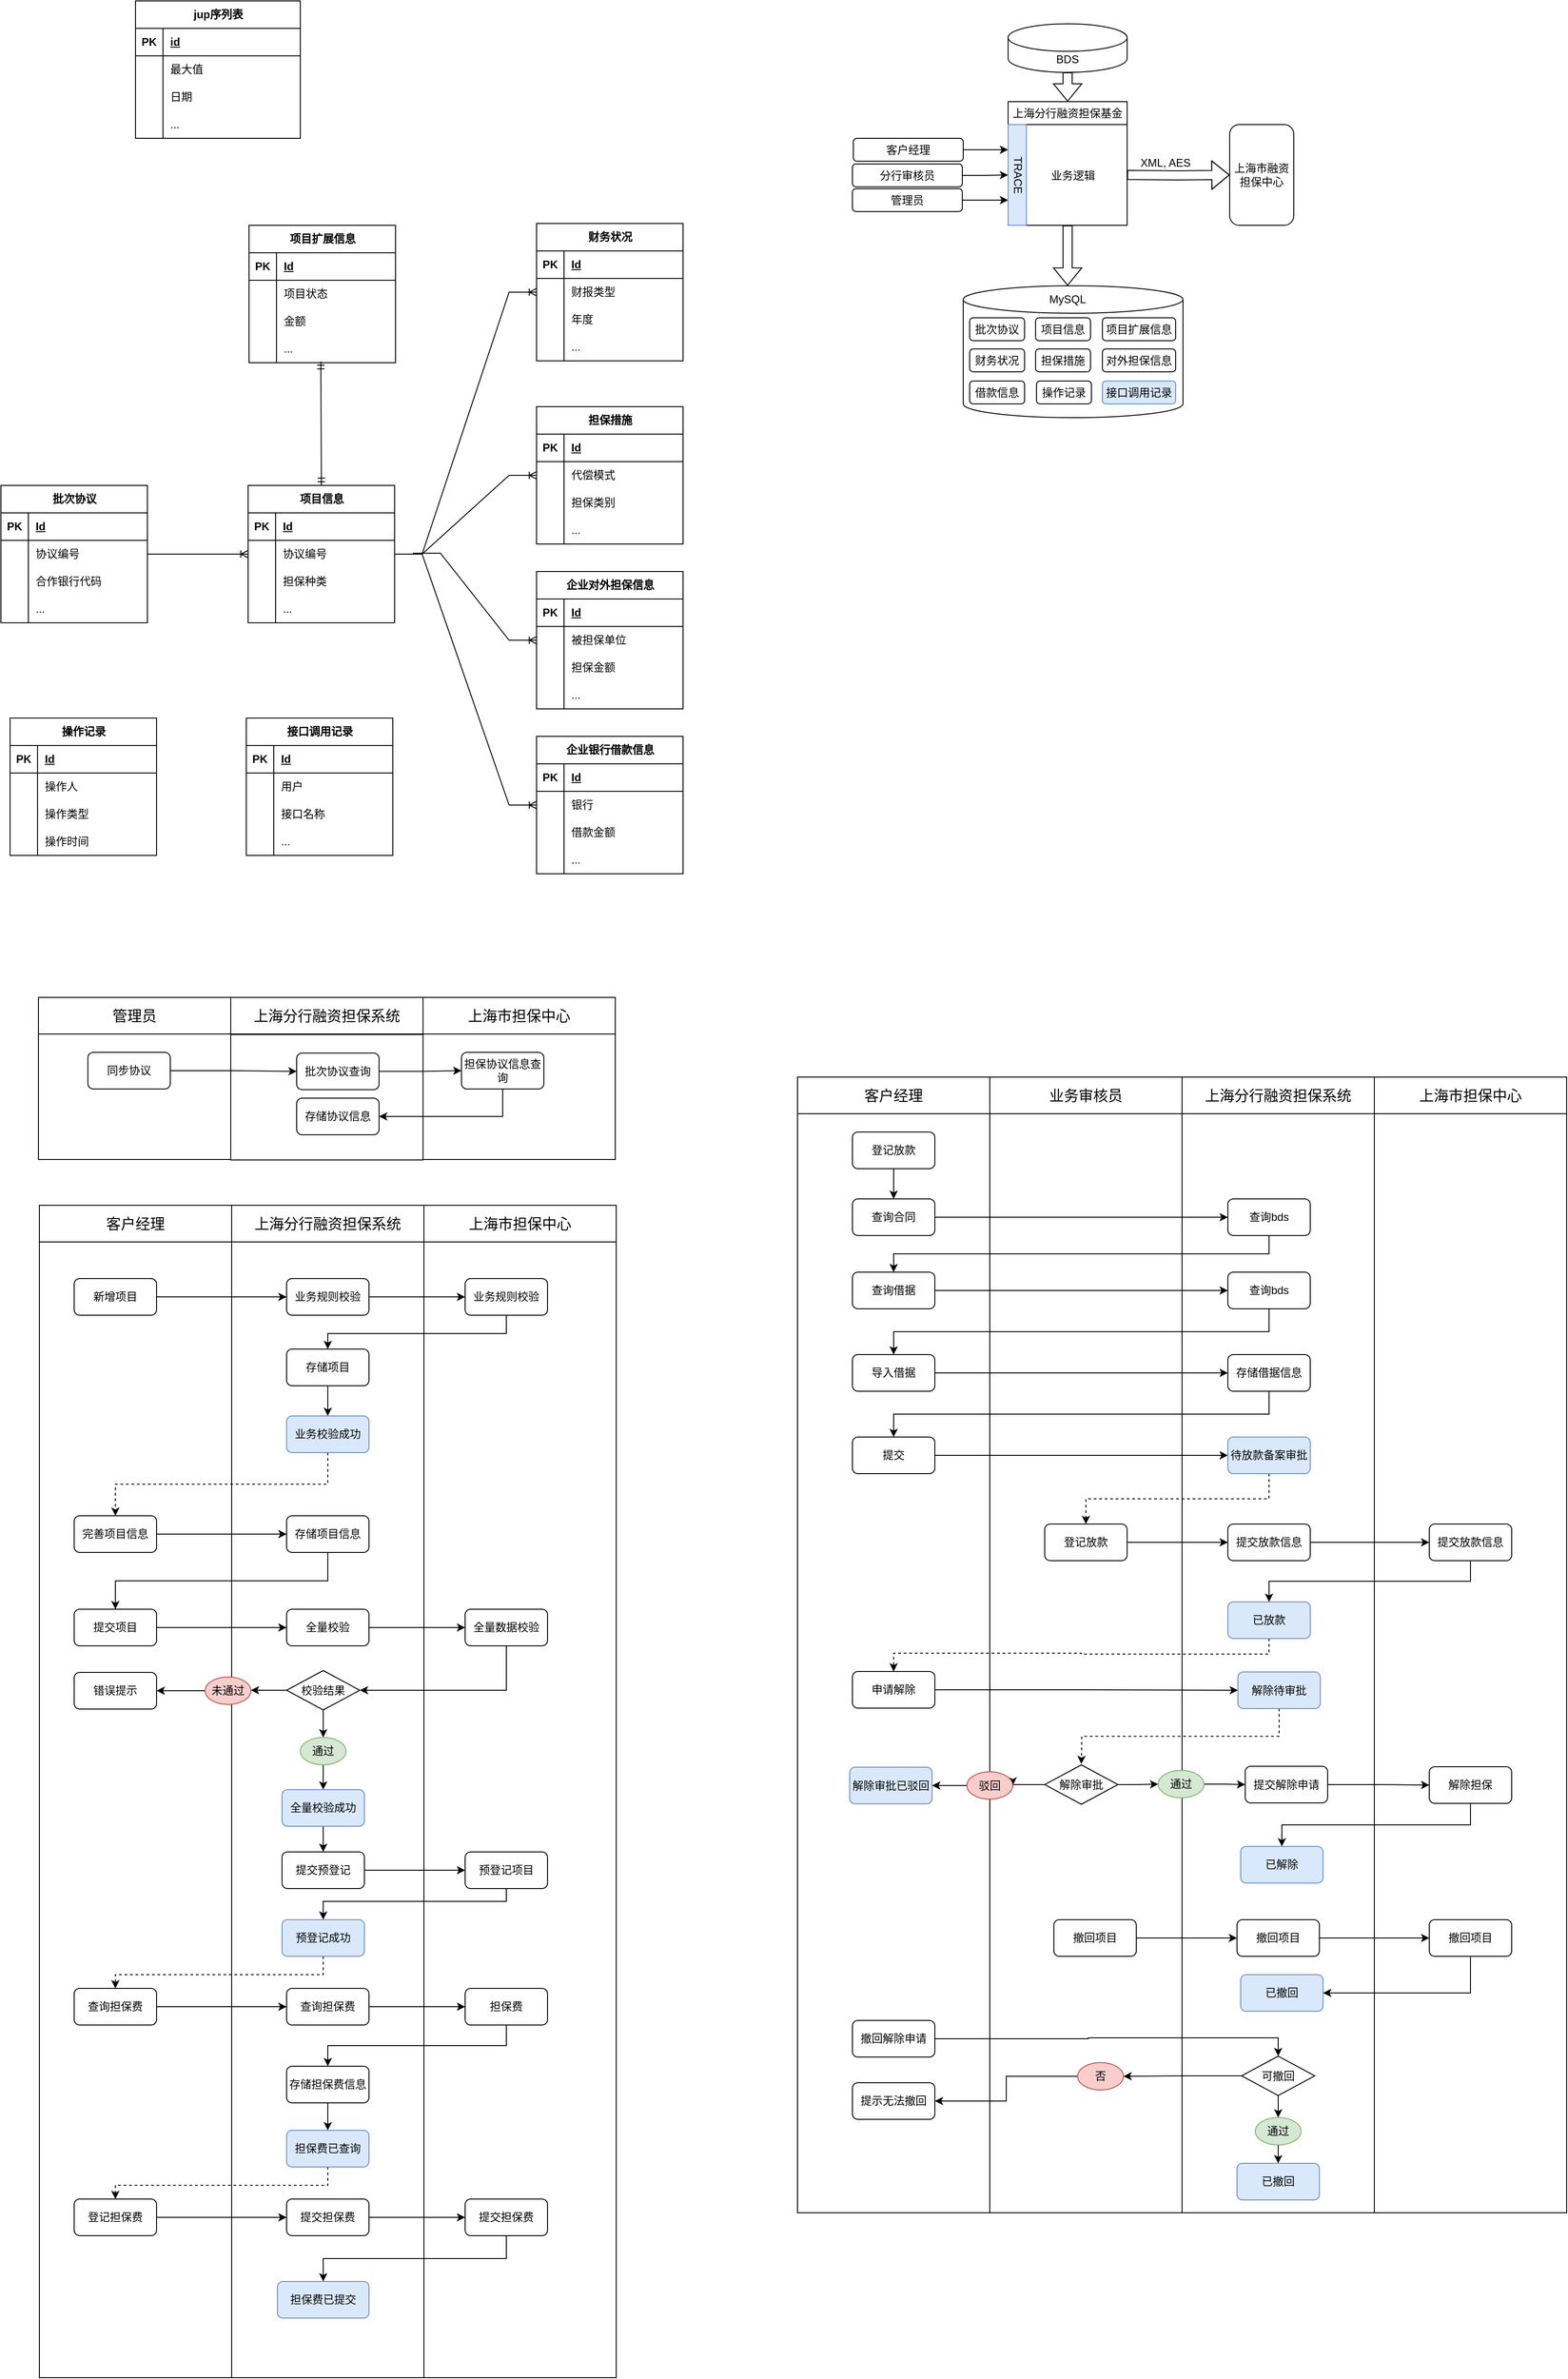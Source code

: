 <mxfile version="25.0.1">
  <diagram name="第 1 页" id="pgq3QsQa63Pyk4cBfWm0">
    <mxGraphModel dx="1238" dy="2014" grid="1" gridSize="10" guides="1" tooltips="1" connect="1" arrows="1" fold="1" page="1" pageScale="1" pageWidth="827" pageHeight="1169" math="0" shadow="0">
      <root>
        <mxCell id="0" />
        <mxCell id="1" parent="0" />
        <mxCell id="yNy0M_cDwUBKnR9gc6ZV-36" value="" style="rounded=0;whiteSpace=wrap;html=1;fillColor=none;" parent="1" vertex="1">
          <mxGeometry x="81" y="83" width="210" height="137" as="geometry" />
        </mxCell>
        <mxCell id="yNy0M_cDwUBKnR9gc6ZV-37" value="" style="rounded=0;whiteSpace=wrap;html=1;fillColor=none;" parent="1" vertex="1">
          <mxGeometry x="291" y="83.5" width="210" height="137" as="geometry" />
        </mxCell>
        <mxCell id="yNy0M_cDwUBKnR9gc6ZV-38" value="" style="rounded=0;whiteSpace=wrap;html=1;fillColor=none;" parent="1" vertex="1">
          <mxGeometry x="501" y="83" width="210" height="137" as="geometry" />
        </mxCell>
        <mxCell id="YDomJGonDRvsGz5eeTiw-250" value="" style="rounded=0;whiteSpace=wrap;html=1;fillColor=none;" parent="1" vertex="1">
          <mxGeometry x="1120" y="170" width="210" height="1200" as="geometry" />
        </mxCell>
        <mxCell id="YDomJGonDRvsGz5eeTiw-251" value="" style="rounded=0;whiteSpace=wrap;html=1;fillColor=none;" parent="1" vertex="1">
          <mxGeometry x="1330" y="170" width="210" height="1200" as="geometry" />
        </mxCell>
        <mxCell id="YDomJGonDRvsGz5eeTiw-252" value="" style="rounded=0;whiteSpace=wrap;html=1;fillColor=none;" parent="1" vertex="1">
          <mxGeometry x="1540" y="170" width="210" height="1200" as="geometry" />
        </mxCell>
        <mxCell id="YDomJGonDRvsGz5eeTiw-249" value="" style="rounded=0;whiteSpace=wrap;html=1;fillColor=none;" parent="1" vertex="1">
          <mxGeometry x="910" y="170" width="210" height="1200" as="geometry" />
        </mxCell>
        <mxCell id="YDomJGonDRvsGz5eeTiw-248" value="" style="rounded=0;whiteSpace=wrap;html=1;fillColor=none;" parent="1" vertex="1">
          <mxGeometry x="502" y="310" width="210" height="1240" as="geometry" />
        </mxCell>
        <mxCell id="YDomJGonDRvsGz5eeTiw-247" value="" style="rounded=0;whiteSpace=wrap;html=1;fillColor=none;" parent="1" vertex="1">
          <mxGeometry x="292" y="310" width="210" height="1240" as="geometry" />
        </mxCell>
        <mxCell id="YDomJGonDRvsGz5eeTiw-246" value="" style="rounded=0;whiteSpace=wrap;html=1;fillColor=none;" parent="1" vertex="1">
          <mxGeometry x="82" y="310" width="210" height="1240" as="geometry" />
        </mxCell>
        <mxCell id="YDomJGonDRvsGz5eeTiw-2" value="客户经理" style="rounded=0;whiteSpace=wrap;html=1;fontSize=16;" parent="1" vertex="1">
          <mxGeometry x="82" y="270" width="210" height="40" as="geometry" />
        </mxCell>
        <mxCell id="YDomJGonDRvsGz5eeTiw-139" style="edgeStyle=orthogonalEdgeStyle;rounded=0;orthogonalLoop=1;jettySize=auto;html=1;exitX=1;exitY=0.5;exitDx=0;exitDy=0;entryX=0;entryY=0.5;entryDx=0;entryDy=0;" parent="1" source="YDomJGonDRvsGz5eeTiw-5" target="YDomJGonDRvsGz5eeTiw-138" edge="1">
          <mxGeometry relative="1" as="geometry" />
        </mxCell>
        <mxCell id="YDomJGonDRvsGz5eeTiw-5" value="新增项目" style="rounded=1;whiteSpace=wrap;html=1;" parent="1" vertex="1">
          <mxGeometry x="120" y="350" width="90" height="40" as="geometry" />
        </mxCell>
        <mxCell id="YDomJGonDRvsGz5eeTiw-8" value="上海市担保中心" style="rounded=0;whiteSpace=wrap;html=1;fontSize=16;" parent="1" vertex="1">
          <mxGeometry x="502" y="270" width="210" height="40" as="geometry" />
        </mxCell>
        <mxCell id="YDomJGonDRvsGz5eeTiw-142" style="edgeStyle=orthogonalEdgeStyle;rounded=0;orthogonalLoop=1;jettySize=auto;html=1;exitX=0.5;exitY=1;exitDx=0;exitDy=0;entryX=0.5;entryY=0;entryDx=0;entryDy=0;" parent="1" source="YDomJGonDRvsGz5eeTiw-10" target="YDomJGonDRvsGz5eeTiw-141" edge="1">
          <mxGeometry relative="1" as="geometry">
            <Array as="points">
              <mxPoint x="592" y="410" />
              <mxPoint x="397" y="410" />
            </Array>
          </mxGeometry>
        </mxCell>
        <mxCell id="YDomJGonDRvsGz5eeTiw-10" value="业务规则校验" style="rounded=1;whiteSpace=wrap;html=1;" parent="1" vertex="1">
          <mxGeometry x="547" y="350" width="90" height="40" as="geometry" />
        </mxCell>
        <mxCell id="YDomJGonDRvsGz5eeTiw-12" value="上海分行融资担保系统" style="rounded=0;whiteSpace=wrap;html=1;fontSize=16;" parent="1" vertex="1">
          <mxGeometry x="292" y="270" width="210" height="40" as="geometry" />
        </mxCell>
        <mxCell id="YDomJGonDRvsGz5eeTiw-26" value="项目信息" style="shape=table;startSize=30;container=1;collapsible=1;childLayout=tableLayout;fixedRows=1;rowLines=0;fontStyle=1;align=center;resizeLast=1;html=1;" parent="1" vertex="1">
          <mxGeometry x="310" y="-516" width="160" height="150" as="geometry" />
        </mxCell>
        <mxCell id="YDomJGonDRvsGz5eeTiw-27" value="" style="shape=tableRow;horizontal=0;startSize=0;swimlaneHead=0;swimlaneBody=0;fillColor=none;collapsible=0;dropTarget=0;points=[[0,0.5],[1,0.5]];portConstraint=eastwest;top=0;left=0;right=0;bottom=1;" parent="YDomJGonDRvsGz5eeTiw-26" vertex="1">
          <mxGeometry y="30" width="160" height="30" as="geometry" />
        </mxCell>
        <mxCell id="YDomJGonDRvsGz5eeTiw-28" value="PK" style="shape=partialRectangle;connectable=0;fillColor=none;top=0;left=0;bottom=0;right=0;fontStyle=1;overflow=hidden;whiteSpace=wrap;html=1;" parent="YDomJGonDRvsGz5eeTiw-27" vertex="1">
          <mxGeometry width="30" height="30" as="geometry">
            <mxRectangle width="30" height="30" as="alternateBounds" />
          </mxGeometry>
        </mxCell>
        <mxCell id="YDomJGonDRvsGz5eeTiw-29" value="Id" style="shape=partialRectangle;connectable=0;fillColor=none;top=0;left=0;bottom=0;right=0;align=left;spacingLeft=6;fontStyle=5;overflow=hidden;whiteSpace=wrap;html=1;" parent="YDomJGonDRvsGz5eeTiw-27" vertex="1">
          <mxGeometry x="30" width="130" height="30" as="geometry">
            <mxRectangle width="130" height="30" as="alternateBounds" />
          </mxGeometry>
        </mxCell>
        <mxCell id="YDomJGonDRvsGz5eeTiw-30" value="" style="shape=tableRow;horizontal=0;startSize=0;swimlaneHead=0;swimlaneBody=0;fillColor=none;collapsible=0;dropTarget=0;points=[[0,0.5],[1,0.5]];portConstraint=eastwest;top=0;left=0;right=0;bottom=0;" parent="YDomJGonDRvsGz5eeTiw-26" vertex="1">
          <mxGeometry y="60" width="160" height="30" as="geometry" />
        </mxCell>
        <mxCell id="YDomJGonDRvsGz5eeTiw-31" value="" style="shape=partialRectangle;connectable=0;fillColor=none;top=0;left=0;bottom=0;right=0;editable=1;overflow=hidden;whiteSpace=wrap;html=1;" parent="YDomJGonDRvsGz5eeTiw-30" vertex="1">
          <mxGeometry width="30" height="30" as="geometry">
            <mxRectangle width="30" height="30" as="alternateBounds" />
          </mxGeometry>
        </mxCell>
        <mxCell id="YDomJGonDRvsGz5eeTiw-32" value="协议编号" style="shape=partialRectangle;connectable=0;fillColor=none;top=0;left=0;bottom=0;right=0;align=left;spacingLeft=6;overflow=hidden;whiteSpace=wrap;html=1;" parent="YDomJGonDRvsGz5eeTiw-30" vertex="1">
          <mxGeometry x="30" width="130" height="30" as="geometry">
            <mxRectangle width="130" height="30" as="alternateBounds" />
          </mxGeometry>
        </mxCell>
        <mxCell id="YDomJGonDRvsGz5eeTiw-33" value="" style="shape=tableRow;horizontal=0;startSize=0;swimlaneHead=0;swimlaneBody=0;fillColor=none;collapsible=0;dropTarget=0;points=[[0,0.5],[1,0.5]];portConstraint=eastwest;top=0;left=0;right=0;bottom=0;" parent="YDomJGonDRvsGz5eeTiw-26" vertex="1">
          <mxGeometry y="90" width="160" height="30" as="geometry" />
        </mxCell>
        <mxCell id="YDomJGonDRvsGz5eeTiw-34" value="" style="shape=partialRectangle;connectable=0;fillColor=none;top=0;left=0;bottom=0;right=0;editable=1;overflow=hidden;whiteSpace=wrap;html=1;" parent="YDomJGonDRvsGz5eeTiw-33" vertex="1">
          <mxGeometry width="30" height="30" as="geometry">
            <mxRectangle width="30" height="30" as="alternateBounds" />
          </mxGeometry>
        </mxCell>
        <mxCell id="YDomJGonDRvsGz5eeTiw-35" value="担保种类" style="shape=partialRectangle;connectable=0;fillColor=none;top=0;left=0;bottom=0;right=0;align=left;spacingLeft=6;overflow=hidden;whiteSpace=wrap;html=1;" parent="YDomJGonDRvsGz5eeTiw-33" vertex="1">
          <mxGeometry x="30" width="130" height="30" as="geometry">
            <mxRectangle width="130" height="30" as="alternateBounds" />
          </mxGeometry>
        </mxCell>
        <mxCell id="YDomJGonDRvsGz5eeTiw-36" value="" style="shape=tableRow;horizontal=0;startSize=0;swimlaneHead=0;swimlaneBody=0;fillColor=none;collapsible=0;dropTarget=0;points=[[0,0.5],[1,0.5]];portConstraint=eastwest;top=0;left=0;right=0;bottom=0;" parent="YDomJGonDRvsGz5eeTiw-26" vertex="1">
          <mxGeometry y="120" width="160" height="30" as="geometry" />
        </mxCell>
        <mxCell id="YDomJGonDRvsGz5eeTiw-37" value="" style="shape=partialRectangle;connectable=0;fillColor=none;top=0;left=0;bottom=0;right=0;editable=1;overflow=hidden;whiteSpace=wrap;html=1;" parent="YDomJGonDRvsGz5eeTiw-36" vertex="1">
          <mxGeometry width="30" height="30" as="geometry">
            <mxRectangle width="30" height="30" as="alternateBounds" />
          </mxGeometry>
        </mxCell>
        <mxCell id="YDomJGonDRvsGz5eeTiw-38" value="..." style="shape=partialRectangle;connectable=0;fillColor=none;top=0;left=0;bottom=0;right=0;align=left;spacingLeft=6;overflow=hidden;whiteSpace=wrap;html=1;" parent="YDomJGonDRvsGz5eeTiw-36" vertex="1">
          <mxGeometry x="30" width="130" height="30" as="geometry">
            <mxRectangle width="130" height="30" as="alternateBounds" />
          </mxGeometry>
        </mxCell>
        <mxCell id="YDomJGonDRvsGz5eeTiw-39" value="批次协议" style="shape=table;startSize=30;container=1;collapsible=1;childLayout=tableLayout;fixedRows=1;rowLines=0;fontStyle=1;align=center;resizeLast=1;html=1;" parent="1" vertex="1">
          <mxGeometry x="40" y="-516" width="160" height="150" as="geometry" />
        </mxCell>
        <mxCell id="YDomJGonDRvsGz5eeTiw-40" value="" style="shape=tableRow;horizontal=0;startSize=0;swimlaneHead=0;swimlaneBody=0;fillColor=none;collapsible=0;dropTarget=0;points=[[0,0.5],[1,0.5]];portConstraint=eastwest;top=0;left=0;right=0;bottom=1;" parent="YDomJGonDRvsGz5eeTiw-39" vertex="1">
          <mxGeometry y="30" width="160" height="30" as="geometry" />
        </mxCell>
        <mxCell id="YDomJGonDRvsGz5eeTiw-41" value="PK" style="shape=partialRectangle;connectable=0;fillColor=none;top=0;left=0;bottom=0;right=0;fontStyle=1;overflow=hidden;whiteSpace=wrap;html=1;" parent="YDomJGonDRvsGz5eeTiw-40" vertex="1">
          <mxGeometry width="30" height="30" as="geometry">
            <mxRectangle width="30" height="30" as="alternateBounds" />
          </mxGeometry>
        </mxCell>
        <mxCell id="YDomJGonDRvsGz5eeTiw-42" value="Id" style="shape=partialRectangle;connectable=0;fillColor=none;top=0;left=0;bottom=0;right=0;align=left;spacingLeft=6;fontStyle=5;overflow=hidden;whiteSpace=wrap;html=1;" parent="YDomJGonDRvsGz5eeTiw-40" vertex="1">
          <mxGeometry x="30" width="130" height="30" as="geometry">
            <mxRectangle width="130" height="30" as="alternateBounds" />
          </mxGeometry>
        </mxCell>
        <mxCell id="YDomJGonDRvsGz5eeTiw-43" value="" style="shape=tableRow;horizontal=0;startSize=0;swimlaneHead=0;swimlaneBody=0;fillColor=none;collapsible=0;dropTarget=0;points=[[0,0.5],[1,0.5]];portConstraint=eastwest;top=0;left=0;right=0;bottom=0;" parent="YDomJGonDRvsGz5eeTiw-39" vertex="1">
          <mxGeometry y="60" width="160" height="30" as="geometry" />
        </mxCell>
        <mxCell id="YDomJGonDRvsGz5eeTiw-44" value="" style="shape=partialRectangle;connectable=0;fillColor=none;top=0;left=0;bottom=0;right=0;editable=1;overflow=hidden;whiteSpace=wrap;html=1;" parent="YDomJGonDRvsGz5eeTiw-43" vertex="1">
          <mxGeometry width="30" height="30" as="geometry">
            <mxRectangle width="30" height="30" as="alternateBounds" />
          </mxGeometry>
        </mxCell>
        <mxCell id="YDomJGonDRvsGz5eeTiw-45" value="协议编号" style="shape=partialRectangle;connectable=0;fillColor=none;top=0;left=0;bottom=0;right=0;align=left;spacingLeft=6;overflow=hidden;whiteSpace=wrap;html=1;" parent="YDomJGonDRvsGz5eeTiw-43" vertex="1">
          <mxGeometry x="30" width="130" height="30" as="geometry">
            <mxRectangle width="130" height="30" as="alternateBounds" />
          </mxGeometry>
        </mxCell>
        <mxCell id="YDomJGonDRvsGz5eeTiw-46" value="" style="shape=tableRow;horizontal=0;startSize=0;swimlaneHead=0;swimlaneBody=0;fillColor=none;collapsible=0;dropTarget=0;points=[[0,0.5],[1,0.5]];portConstraint=eastwest;top=0;left=0;right=0;bottom=0;" parent="YDomJGonDRvsGz5eeTiw-39" vertex="1">
          <mxGeometry y="90" width="160" height="30" as="geometry" />
        </mxCell>
        <mxCell id="YDomJGonDRvsGz5eeTiw-47" value="" style="shape=partialRectangle;connectable=0;fillColor=none;top=0;left=0;bottom=0;right=0;editable=1;overflow=hidden;whiteSpace=wrap;html=1;" parent="YDomJGonDRvsGz5eeTiw-46" vertex="1">
          <mxGeometry width="30" height="30" as="geometry">
            <mxRectangle width="30" height="30" as="alternateBounds" />
          </mxGeometry>
        </mxCell>
        <mxCell id="YDomJGonDRvsGz5eeTiw-48" value="合作银行代码" style="shape=partialRectangle;connectable=0;fillColor=none;top=0;left=0;bottom=0;right=0;align=left;spacingLeft=6;overflow=hidden;whiteSpace=wrap;html=1;" parent="YDomJGonDRvsGz5eeTiw-46" vertex="1">
          <mxGeometry x="30" width="130" height="30" as="geometry">
            <mxRectangle width="130" height="30" as="alternateBounds" />
          </mxGeometry>
        </mxCell>
        <mxCell id="YDomJGonDRvsGz5eeTiw-49" value="" style="shape=tableRow;horizontal=0;startSize=0;swimlaneHead=0;swimlaneBody=0;fillColor=none;collapsible=0;dropTarget=0;points=[[0,0.5],[1,0.5]];portConstraint=eastwest;top=0;left=0;right=0;bottom=0;" parent="YDomJGonDRvsGz5eeTiw-39" vertex="1">
          <mxGeometry y="120" width="160" height="30" as="geometry" />
        </mxCell>
        <mxCell id="YDomJGonDRvsGz5eeTiw-50" value="" style="shape=partialRectangle;connectable=0;fillColor=none;top=0;left=0;bottom=0;right=0;editable=1;overflow=hidden;whiteSpace=wrap;html=1;" parent="YDomJGonDRvsGz5eeTiw-49" vertex="1">
          <mxGeometry width="30" height="30" as="geometry">
            <mxRectangle width="30" height="30" as="alternateBounds" />
          </mxGeometry>
        </mxCell>
        <mxCell id="YDomJGonDRvsGz5eeTiw-51" value="..." style="shape=partialRectangle;connectable=0;fillColor=none;top=0;left=0;bottom=0;right=0;align=left;spacingLeft=6;overflow=hidden;whiteSpace=wrap;html=1;" parent="YDomJGonDRvsGz5eeTiw-49" vertex="1">
          <mxGeometry x="30" width="130" height="30" as="geometry">
            <mxRectangle width="130" height="30" as="alternateBounds" />
          </mxGeometry>
        </mxCell>
        <mxCell id="YDomJGonDRvsGz5eeTiw-53" value="" style="edgeStyle=entityRelationEdgeStyle;fontSize=12;html=1;endArrow=ERoneToMany;rounded=0;exitX=1;exitY=0.5;exitDx=0;exitDy=0;entryX=0;entryY=0.5;entryDx=0;entryDy=0;" parent="1" source="YDomJGonDRvsGz5eeTiw-43" target="YDomJGonDRvsGz5eeTiw-30" edge="1">
          <mxGeometry width="100" height="100" relative="1" as="geometry">
            <mxPoint x="280" y="-502" as="sourcePoint" />
            <mxPoint x="380" y="-602" as="targetPoint" />
          </mxGeometry>
        </mxCell>
        <mxCell id="YDomJGonDRvsGz5eeTiw-54" value="财务状况" style="shape=table;startSize=30;container=1;collapsible=1;childLayout=tableLayout;fixedRows=1;rowLines=0;fontStyle=1;align=center;resizeLast=1;html=1;" parent="1" vertex="1">
          <mxGeometry x="625" y="-802" width="160" height="150" as="geometry" />
        </mxCell>
        <mxCell id="YDomJGonDRvsGz5eeTiw-55" value="" style="shape=tableRow;horizontal=0;startSize=0;swimlaneHead=0;swimlaneBody=0;fillColor=none;collapsible=0;dropTarget=0;points=[[0,0.5],[1,0.5]];portConstraint=eastwest;top=0;left=0;right=0;bottom=1;" parent="YDomJGonDRvsGz5eeTiw-54" vertex="1">
          <mxGeometry y="30" width="160" height="30" as="geometry" />
        </mxCell>
        <mxCell id="YDomJGonDRvsGz5eeTiw-56" value="PK" style="shape=partialRectangle;connectable=0;fillColor=none;top=0;left=0;bottom=0;right=0;fontStyle=1;overflow=hidden;whiteSpace=wrap;html=1;" parent="YDomJGonDRvsGz5eeTiw-55" vertex="1">
          <mxGeometry width="30" height="30" as="geometry">
            <mxRectangle width="30" height="30" as="alternateBounds" />
          </mxGeometry>
        </mxCell>
        <mxCell id="YDomJGonDRvsGz5eeTiw-57" value="Id" style="shape=partialRectangle;connectable=0;fillColor=none;top=0;left=0;bottom=0;right=0;align=left;spacingLeft=6;fontStyle=5;overflow=hidden;whiteSpace=wrap;html=1;" parent="YDomJGonDRvsGz5eeTiw-55" vertex="1">
          <mxGeometry x="30" width="130" height="30" as="geometry">
            <mxRectangle width="130" height="30" as="alternateBounds" />
          </mxGeometry>
        </mxCell>
        <mxCell id="YDomJGonDRvsGz5eeTiw-58" value="" style="shape=tableRow;horizontal=0;startSize=0;swimlaneHead=0;swimlaneBody=0;fillColor=none;collapsible=0;dropTarget=0;points=[[0,0.5],[1,0.5]];portConstraint=eastwest;top=0;left=0;right=0;bottom=0;" parent="YDomJGonDRvsGz5eeTiw-54" vertex="1">
          <mxGeometry y="60" width="160" height="30" as="geometry" />
        </mxCell>
        <mxCell id="YDomJGonDRvsGz5eeTiw-59" value="" style="shape=partialRectangle;connectable=0;fillColor=none;top=0;left=0;bottom=0;right=0;editable=1;overflow=hidden;whiteSpace=wrap;html=1;" parent="YDomJGonDRvsGz5eeTiw-58" vertex="1">
          <mxGeometry width="30" height="30" as="geometry">
            <mxRectangle width="30" height="30" as="alternateBounds" />
          </mxGeometry>
        </mxCell>
        <mxCell id="YDomJGonDRvsGz5eeTiw-60" value="财报类型" style="shape=partialRectangle;connectable=0;fillColor=none;top=0;left=0;bottom=0;right=0;align=left;spacingLeft=6;overflow=hidden;whiteSpace=wrap;html=1;" parent="YDomJGonDRvsGz5eeTiw-58" vertex="1">
          <mxGeometry x="30" width="130" height="30" as="geometry">
            <mxRectangle width="130" height="30" as="alternateBounds" />
          </mxGeometry>
        </mxCell>
        <mxCell id="YDomJGonDRvsGz5eeTiw-61" value="" style="shape=tableRow;horizontal=0;startSize=0;swimlaneHead=0;swimlaneBody=0;fillColor=none;collapsible=0;dropTarget=0;points=[[0,0.5],[1,0.5]];portConstraint=eastwest;top=0;left=0;right=0;bottom=0;" parent="YDomJGonDRvsGz5eeTiw-54" vertex="1">
          <mxGeometry y="90" width="160" height="30" as="geometry" />
        </mxCell>
        <mxCell id="YDomJGonDRvsGz5eeTiw-62" value="" style="shape=partialRectangle;connectable=0;fillColor=none;top=0;left=0;bottom=0;right=0;editable=1;overflow=hidden;whiteSpace=wrap;html=1;" parent="YDomJGonDRvsGz5eeTiw-61" vertex="1">
          <mxGeometry width="30" height="30" as="geometry">
            <mxRectangle width="30" height="30" as="alternateBounds" />
          </mxGeometry>
        </mxCell>
        <mxCell id="YDomJGonDRvsGz5eeTiw-63" value="年度" style="shape=partialRectangle;connectable=0;fillColor=none;top=0;left=0;bottom=0;right=0;align=left;spacingLeft=6;overflow=hidden;whiteSpace=wrap;html=1;" parent="YDomJGonDRvsGz5eeTiw-61" vertex="1">
          <mxGeometry x="30" width="130" height="30" as="geometry">
            <mxRectangle width="130" height="30" as="alternateBounds" />
          </mxGeometry>
        </mxCell>
        <mxCell id="YDomJGonDRvsGz5eeTiw-64" value="" style="shape=tableRow;horizontal=0;startSize=0;swimlaneHead=0;swimlaneBody=0;fillColor=none;collapsible=0;dropTarget=0;points=[[0,0.5],[1,0.5]];portConstraint=eastwest;top=0;left=0;right=0;bottom=0;" parent="YDomJGonDRvsGz5eeTiw-54" vertex="1">
          <mxGeometry y="120" width="160" height="30" as="geometry" />
        </mxCell>
        <mxCell id="YDomJGonDRvsGz5eeTiw-65" value="" style="shape=partialRectangle;connectable=0;fillColor=none;top=0;left=0;bottom=0;right=0;editable=1;overflow=hidden;whiteSpace=wrap;html=1;" parent="YDomJGonDRvsGz5eeTiw-64" vertex="1">
          <mxGeometry width="30" height="30" as="geometry">
            <mxRectangle width="30" height="30" as="alternateBounds" />
          </mxGeometry>
        </mxCell>
        <mxCell id="YDomJGonDRvsGz5eeTiw-66" value="..." style="shape=partialRectangle;connectable=0;fillColor=none;top=0;left=0;bottom=0;right=0;align=left;spacingLeft=6;overflow=hidden;whiteSpace=wrap;html=1;" parent="YDomJGonDRvsGz5eeTiw-64" vertex="1">
          <mxGeometry x="30" width="130" height="30" as="geometry">
            <mxRectangle width="130" height="30" as="alternateBounds" />
          </mxGeometry>
        </mxCell>
        <mxCell id="YDomJGonDRvsGz5eeTiw-67" value="担保措施" style="shape=table;startSize=30;container=1;collapsible=1;childLayout=tableLayout;fixedRows=1;rowLines=0;fontStyle=1;align=center;resizeLast=1;html=1;" parent="1" vertex="1">
          <mxGeometry x="625" y="-602" width="160" height="150" as="geometry" />
        </mxCell>
        <mxCell id="YDomJGonDRvsGz5eeTiw-68" value="" style="shape=tableRow;horizontal=0;startSize=0;swimlaneHead=0;swimlaneBody=0;fillColor=none;collapsible=0;dropTarget=0;points=[[0,0.5],[1,0.5]];portConstraint=eastwest;top=0;left=0;right=0;bottom=1;" parent="YDomJGonDRvsGz5eeTiw-67" vertex="1">
          <mxGeometry y="30" width="160" height="30" as="geometry" />
        </mxCell>
        <mxCell id="YDomJGonDRvsGz5eeTiw-69" value="PK" style="shape=partialRectangle;connectable=0;fillColor=none;top=0;left=0;bottom=0;right=0;fontStyle=1;overflow=hidden;whiteSpace=wrap;html=1;" parent="YDomJGonDRvsGz5eeTiw-68" vertex="1">
          <mxGeometry width="30" height="30" as="geometry">
            <mxRectangle width="30" height="30" as="alternateBounds" />
          </mxGeometry>
        </mxCell>
        <mxCell id="YDomJGonDRvsGz5eeTiw-70" value="Id" style="shape=partialRectangle;connectable=0;fillColor=none;top=0;left=0;bottom=0;right=0;align=left;spacingLeft=6;fontStyle=5;overflow=hidden;whiteSpace=wrap;html=1;" parent="YDomJGonDRvsGz5eeTiw-68" vertex="1">
          <mxGeometry x="30" width="130" height="30" as="geometry">
            <mxRectangle width="130" height="30" as="alternateBounds" />
          </mxGeometry>
        </mxCell>
        <mxCell id="YDomJGonDRvsGz5eeTiw-71" value="" style="shape=tableRow;horizontal=0;startSize=0;swimlaneHead=0;swimlaneBody=0;fillColor=none;collapsible=0;dropTarget=0;points=[[0,0.5],[1,0.5]];portConstraint=eastwest;top=0;left=0;right=0;bottom=0;" parent="YDomJGonDRvsGz5eeTiw-67" vertex="1">
          <mxGeometry y="60" width="160" height="30" as="geometry" />
        </mxCell>
        <mxCell id="YDomJGonDRvsGz5eeTiw-72" value="" style="shape=partialRectangle;connectable=0;fillColor=none;top=0;left=0;bottom=0;right=0;editable=1;overflow=hidden;whiteSpace=wrap;html=1;" parent="YDomJGonDRvsGz5eeTiw-71" vertex="1">
          <mxGeometry width="30" height="30" as="geometry">
            <mxRectangle width="30" height="30" as="alternateBounds" />
          </mxGeometry>
        </mxCell>
        <mxCell id="YDomJGonDRvsGz5eeTiw-73" value="代偿模式" style="shape=partialRectangle;connectable=0;fillColor=none;top=0;left=0;bottom=0;right=0;align=left;spacingLeft=6;overflow=hidden;whiteSpace=wrap;html=1;" parent="YDomJGonDRvsGz5eeTiw-71" vertex="1">
          <mxGeometry x="30" width="130" height="30" as="geometry">
            <mxRectangle width="130" height="30" as="alternateBounds" />
          </mxGeometry>
        </mxCell>
        <mxCell id="YDomJGonDRvsGz5eeTiw-74" value="" style="shape=tableRow;horizontal=0;startSize=0;swimlaneHead=0;swimlaneBody=0;fillColor=none;collapsible=0;dropTarget=0;points=[[0,0.5],[1,0.5]];portConstraint=eastwest;top=0;left=0;right=0;bottom=0;" parent="YDomJGonDRvsGz5eeTiw-67" vertex="1">
          <mxGeometry y="90" width="160" height="30" as="geometry" />
        </mxCell>
        <mxCell id="YDomJGonDRvsGz5eeTiw-75" value="" style="shape=partialRectangle;connectable=0;fillColor=none;top=0;left=0;bottom=0;right=0;editable=1;overflow=hidden;whiteSpace=wrap;html=1;" parent="YDomJGonDRvsGz5eeTiw-74" vertex="1">
          <mxGeometry width="30" height="30" as="geometry">
            <mxRectangle width="30" height="30" as="alternateBounds" />
          </mxGeometry>
        </mxCell>
        <mxCell id="YDomJGonDRvsGz5eeTiw-76" value="担保类别" style="shape=partialRectangle;connectable=0;fillColor=none;top=0;left=0;bottom=0;right=0;align=left;spacingLeft=6;overflow=hidden;whiteSpace=wrap;html=1;" parent="YDomJGonDRvsGz5eeTiw-74" vertex="1">
          <mxGeometry x="30" width="130" height="30" as="geometry">
            <mxRectangle width="130" height="30" as="alternateBounds" />
          </mxGeometry>
        </mxCell>
        <mxCell id="YDomJGonDRvsGz5eeTiw-77" value="" style="shape=tableRow;horizontal=0;startSize=0;swimlaneHead=0;swimlaneBody=0;fillColor=none;collapsible=0;dropTarget=0;points=[[0,0.5],[1,0.5]];portConstraint=eastwest;top=0;left=0;right=0;bottom=0;" parent="YDomJGonDRvsGz5eeTiw-67" vertex="1">
          <mxGeometry y="120" width="160" height="30" as="geometry" />
        </mxCell>
        <mxCell id="YDomJGonDRvsGz5eeTiw-78" value="" style="shape=partialRectangle;connectable=0;fillColor=none;top=0;left=0;bottom=0;right=0;editable=1;overflow=hidden;whiteSpace=wrap;html=1;" parent="YDomJGonDRvsGz5eeTiw-77" vertex="1">
          <mxGeometry width="30" height="30" as="geometry">
            <mxRectangle width="30" height="30" as="alternateBounds" />
          </mxGeometry>
        </mxCell>
        <mxCell id="YDomJGonDRvsGz5eeTiw-79" value="..." style="shape=partialRectangle;connectable=0;fillColor=none;top=0;left=0;bottom=0;right=0;align=left;spacingLeft=6;overflow=hidden;whiteSpace=wrap;html=1;" parent="YDomJGonDRvsGz5eeTiw-77" vertex="1">
          <mxGeometry x="30" width="130" height="30" as="geometry">
            <mxRectangle width="130" height="30" as="alternateBounds" />
          </mxGeometry>
        </mxCell>
        <mxCell id="YDomJGonDRvsGz5eeTiw-80" value="企业对外担保信息" style="shape=table;startSize=30;container=1;collapsible=1;childLayout=tableLayout;fixedRows=1;rowLines=0;fontStyle=1;align=center;resizeLast=1;html=1;" parent="1" vertex="1">
          <mxGeometry x="625" y="-422" width="160" height="150" as="geometry" />
        </mxCell>
        <mxCell id="YDomJGonDRvsGz5eeTiw-81" value="" style="shape=tableRow;horizontal=0;startSize=0;swimlaneHead=0;swimlaneBody=0;fillColor=none;collapsible=0;dropTarget=0;points=[[0,0.5],[1,0.5]];portConstraint=eastwest;top=0;left=0;right=0;bottom=1;" parent="YDomJGonDRvsGz5eeTiw-80" vertex="1">
          <mxGeometry y="30" width="160" height="30" as="geometry" />
        </mxCell>
        <mxCell id="YDomJGonDRvsGz5eeTiw-82" value="PK" style="shape=partialRectangle;connectable=0;fillColor=none;top=0;left=0;bottom=0;right=0;fontStyle=1;overflow=hidden;whiteSpace=wrap;html=1;" parent="YDomJGonDRvsGz5eeTiw-81" vertex="1">
          <mxGeometry width="30" height="30" as="geometry">
            <mxRectangle width="30" height="30" as="alternateBounds" />
          </mxGeometry>
        </mxCell>
        <mxCell id="YDomJGonDRvsGz5eeTiw-83" value="Id" style="shape=partialRectangle;connectable=0;fillColor=none;top=0;left=0;bottom=0;right=0;align=left;spacingLeft=6;fontStyle=5;overflow=hidden;whiteSpace=wrap;html=1;" parent="YDomJGonDRvsGz5eeTiw-81" vertex="1">
          <mxGeometry x="30" width="130" height="30" as="geometry">
            <mxRectangle width="130" height="30" as="alternateBounds" />
          </mxGeometry>
        </mxCell>
        <mxCell id="YDomJGonDRvsGz5eeTiw-84" value="" style="shape=tableRow;horizontal=0;startSize=0;swimlaneHead=0;swimlaneBody=0;fillColor=none;collapsible=0;dropTarget=0;points=[[0,0.5],[1,0.5]];portConstraint=eastwest;top=0;left=0;right=0;bottom=0;" parent="YDomJGonDRvsGz5eeTiw-80" vertex="1">
          <mxGeometry y="60" width="160" height="30" as="geometry" />
        </mxCell>
        <mxCell id="YDomJGonDRvsGz5eeTiw-85" value="" style="shape=partialRectangle;connectable=0;fillColor=none;top=0;left=0;bottom=0;right=0;editable=1;overflow=hidden;whiteSpace=wrap;html=1;" parent="YDomJGonDRvsGz5eeTiw-84" vertex="1">
          <mxGeometry width="30" height="30" as="geometry">
            <mxRectangle width="30" height="30" as="alternateBounds" />
          </mxGeometry>
        </mxCell>
        <mxCell id="YDomJGonDRvsGz5eeTiw-86" value="被担保单位" style="shape=partialRectangle;connectable=0;fillColor=none;top=0;left=0;bottom=0;right=0;align=left;spacingLeft=6;overflow=hidden;whiteSpace=wrap;html=1;" parent="YDomJGonDRvsGz5eeTiw-84" vertex="1">
          <mxGeometry x="30" width="130" height="30" as="geometry">
            <mxRectangle width="130" height="30" as="alternateBounds" />
          </mxGeometry>
        </mxCell>
        <mxCell id="YDomJGonDRvsGz5eeTiw-87" value="" style="shape=tableRow;horizontal=0;startSize=0;swimlaneHead=0;swimlaneBody=0;fillColor=none;collapsible=0;dropTarget=0;points=[[0,0.5],[1,0.5]];portConstraint=eastwest;top=0;left=0;right=0;bottom=0;" parent="YDomJGonDRvsGz5eeTiw-80" vertex="1">
          <mxGeometry y="90" width="160" height="30" as="geometry" />
        </mxCell>
        <mxCell id="YDomJGonDRvsGz5eeTiw-88" value="" style="shape=partialRectangle;connectable=0;fillColor=none;top=0;left=0;bottom=0;right=0;editable=1;overflow=hidden;whiteSpace=wrap;html=1;" parent="YDomJGonDRvsGz5eeTiw-87" vertex="1">
          <mxGeometry width="30" height="30" as="geometry">
            <mxRectangle width="30" height="30" as="alternateBounds" />
          </mxGeometry>
        </mxCell>
        <mxCell id="YDomJGonDRvsGz5eeTiw-89" value="担保金额" style="shape=partialRectangle;connectable=0;fillColor=none;top=0;left=0;bottom=0;right=0;align=left;spacingLeft=6;overflow=hidden;whiteSpace=wrap;html=1;" parent="YDomJGonDRvsGz5eeTiw-87" vertex="1">
          <mxGeometry x="30" width="130" height="30" as="geometry">
            <mxRectangle width="130" height="30" as="alternateBounds" />
          </mxGeometry>
        </mxCell>
        <mxCell id="YDomJGonDRvsGz5eeTiw-90" value="" style="shape=tableRow;horizontal=0;startSize=0;swimlaneHead=0;swimlaneBody=0;fillColor=none;collapsible=0;dropTarget=0;points=[[0,0.5],[1,0.5]];portConstraint=eastwest;top=0;left=0;right=0;bottom=0;" parent="YDomJGonDRvsGz5eeTiw-80" vertex="1">
          <mxGeometry y="120" width="160" height="30" as="geometry" />
        </mxCell>
        <mxCell id="YDomJGonDRvsGz5eeTiw-91" value="" style="shape=partialRectangle;connectable=0;fillColor=none;top=0;left=0;bottom=0;right=0;editable=1;overflow=hidden;whiteSpace=wrap;html=1;" parent="YDomJGonDRvsGz5eeTiw-90" vertex="1">
          <mxGeometry width="30" height="30" as="geometry">
            <mxRectangle width="30" height="30" as="alternateBounds" />
          </mxGeometry>
        </mxCell>
        <mxCell id="YDomJGonDRvsGz5eeTiw-92" value="..." style="shape=partialRectangle;connectable=0;fillColor=none;top=0;left=0;bottom=0;right=0;align=left;spacingLeft=6;overflow=hidden;whiteSpace=wrap;html=1;" parent="YDomJGonDRvsGz5eeTiw-90" vertex="1">
          <mxGeometry x="30" width="130" height="30" as="geometry">
            <mxRectangle width="130" height="30" as="alternateBounds" />
          </mxGeometry>
        </mxCell>
        <mxCell id="YDomJGonDRvsGz5eeTiw-93" value="企业银行借款信息" style="shape=table;startSize=30;container=1;collapsible=1;childLayout=tableLayout;fixedRows=1;rowLines=0;fontStyle=1;align=center;resizeLast=1;html=1;" parent="1" vertex="1">
          <mxGeometry x="625" y="-242" width="160" height="150" as="geometry" />
        </mxCell>
        <mxCell id="YDomJGonDRvsGz5eeTiw-94" value="" style="shape=tableRow;horizontal=0;startSize=0;swimlaneHead=0;swimlaneBody=0;fillColor=none;collapsible=0;dropTarget=0;points=[[0,0.5],[1,0.5]];portConstraint=eastwest;top=0;left=0;right=0;bottom=1;" parent="YDomJGonDRvsGz5eeTiw-93" vertex="1">
          <mxGeometry y="30" width="160" height="30" as="geometry" />
        </mxCell>
        <mxCell id="YDomJGonDRvsGz5eeTiw-95" value="PK" style="shape=partialRectangle;connectable=0;fillColor=none;top=0;left=0;bottom=0;right=0;fontStyle=1;overflow=hidden;whiteSpace=wrap;html=1;" parent="YDomJGonDRvsGz5eeTiw-94" vertex="1">
          <mxGeometry width="30" height="30" as="geometry">
            <mxRectangle width="30" height="30" as="alternateBounds" />
          </mxGeometry>
        </mxCell>
        <mxCell id="YDomJGonDRvsGz5eeTiw-96" value="Id" style="shape=partialRectangle;connectable=0;fillColor=none;top=0;left=0;bottom=0;right=0;align=left;spacingLeft=6;fontStyle=5;overflow=hidden;whiteSpace=wrap;html=1;" parent="YDomJGonDRvsGz5eeTiw-94" vertex="1">
          <mxGeometry x="30" width="130" height="30" as="geometry">
            <mxRectangle width="130" height="30" as="alternateBounds" />
          </mxGeometry>
        </mxCell>
        <mxCell id="YDomJGonDRvsGz5eeTiw-97" value="" style="shape=tableRow;horizontal=0;startSize=0;swimlaneHead=0;swimlaneBody=0;fillColor=none;collapsible=0;dropTarget=0;points=[[0,0.5],[1,0.5]];portConstraint=eastwest;top=0;left=0;right=0;bottom=0;" parent="YDomJGonDRvsGz5eeTiw-93" vertex="1">
          <mxGeometry y="60" width="160" height="30" as="geometry" />
        </mxCell>
        <mxCell id="YDomJGonDRvsGz5eeTiw-98" value="" style="shape=partialRectangle;connectable=0;fillColor=none;top=0;left=0;bottom=0;right=0;editable=1;overflow=hidden;whiteSpace=wrap;html=1;" parent="YDomJGonDRvsGz5eeTiw-97" vertex="1">
          <mxGeometry width="30" height="30" as="geometry">
            <mxRectangle width="30" height="30" as="alternateBounds" />
          </mxGeometry>
        </mxCell>
        <mxCell id="YDomJGonDRvsGz5eeTiw-99" value="银行" style="shape=partialRectangle;connectable=0;fillColor=none;top=0;left=0;bottom=0;right=0;align=left;spacingLeft=6;overflow=hidden;whiteSpace=wrap;html=1;" parent="YDomJGonDRvsGz5eeTiw-97" vertex="1">
          <mxGeometry x="30" width="130" height="30" as="geometry">
            <mxRectangle width="130" height="30" as="alternateBounds" />
          </mxGeometry>
        </mxCell>
        <mxCell id="YDomJGonDRvsGz5eeTiw-100" value="" style="shape=tableRow;horizontal=0;startSize=0;swimlaneHead=0;swimlaneBody=0;fillColor=none;collapsible=0;dropTarget=0;points=[[0,0.5],[1,0.5]];portConstraint=eastwest;top=0;left=0;right=0;bottom=0;" parent="YDomJGonDRvsGz5eeTiw-93" vertex="1">
          <mxGeometry y="90" width="160" height="30" as="geometry" />
        </mxCell>
        <mxCell id="YDomJGonDRvsGz5eeTiw-101" value="" style="shape=partialRectangle;connectable=0;fillColor=none;top=0;left=0;bottom=0;right=0;editable=1;overflow=hidden;whiteSpace=wrap;html=1;" parent="YDomJGonDRvsGz5eeTiw-100" vertex="1">
          <mxGeometry width="30" height="30" as="geometry">
            <mxRectangle width="30" height="30" as="alternateBounds" />
          </mxGeometry>
        </mxCell>
        <mxCell id="YDomJGonDRvsGz5eeTiw-102" value="借款金额" style="shape=partialRectangle;connectable=0;fillColor=none;top=0;left=0;bottom=0;right=0;align=left;spacingLeft=6;overflow=hidden;whiteSpace=wrap;html=1;" parent="YDomJGonDRvsGz5eeTiw-100" vertex="1">
          <mxGeometry x="30" width="130" height="30" as="geometry">
            <mxRectangle width="130" height="30" as="alternateBounds" />
          </mxGeometry>
        </mxCell>
        <mxCell id="YDomJGonDRvsGz5eeTiw-103" value="" style="shape=tableRow;horizontal=0;startSize=0;swimlaneHead=0;swimlaneBody=0;fillColor=none;collapsible=0;dropTarget=0;points=[[0,0.5],[1,0.5]];portConstraint=eastwest;top=0;left=0;right=0;bottom=0;" parent="YDomJGonDRvsGz5eeTiw-93" vertex="1">
          <mxGeometry y="120" width="160" height="30" as="geometry" />
        </mxCell>
        <mxCell id="YDomJGonDRvsGz5eeTiw-104" value="" style="shape=partialRectangle;connectable=0;fillColor=none;top=0;left=0;bottom=0;right=0;editable=1;overflow=hidden;whiteSpace=wrap;html=1;" parent="YDomJGonDRvsGz5eeTiw-103" vertex="1">
          <mxGeometry width="30" height="30" as="geometry">
            <mxRectangle width="30" height="30" as="alternateBounds" />
          </mxGeometry>
        </mxCell>
        <mxCell id="YDomJGonDRvsGz5eeTiw-105" value="..." style="shape=partialRectangle;connectable=0;fillColor=none;top=0;left=0;bottom=0;right=0;align=left;spacingLeft=6;overflow=hidden;whiteSpace=wrap;html=1;" parent="YDomJGonDRvsGz5eeTiw-103" vertex="1">
          <mxGeometry x="30" width="130" height="30" as="geometry">
            <mxRectangle width="130" height="30" as="alternateBounds" />
          </mxGeometry>
        </mxCell>
        <mxCell id="YDomJGonDRvsGz5eeTiw-106" value="" style="edgeStyle=entityRelationEdgeStyle;fontSize=12;html=1;endArrow=ERoneToMany;rounded=0;exitX=1;exitY=0.5;exitDx=0;exitDy=0;entryX=0;entryY=0.5;entryDx=0;entryDy=0;" parent="1" source="YDomJGonDRvsGz5eeTiw-30" target="YDomJGonDRvsGz5eeTiw-58" edge="1">
          <mxGeometry width="100" height="100" relative="1" as="geometry">
            <mxPoint x="440" y="-482" as="sourcePoint" />
            <mxPoint x="540" y="-582" as="targetPoint" />
          </mxGeometry>
        </mxCell>
        <mxCell id="YDomJGonDRvsGz5eeTiw-107" value="" style="edgeStyle=entityRelationEdgeStyle;fontSize=12;html=1;endArrow=ERoneToMany;rounded=0;exitX=1;exitY=0.5;exitDx=0;exitDy=0;entryX=0;entryY=0.5;entryDx=0;entryDy=0;" parent="1" source="YDomJGonDRvsGz5eeTiw-30" target="YDomJGonDRvsGz5eeTiw-71" edge="1">
          <mxGeometry width="100" height="100" relative="1" as="geometry">
            <mxPoint x="440" y="-482" as="sourcePoint" />
            <mxPoint x="540" y="-582" as="targetPoint" />
          </mxGeometry>
        </mxCell>
        <mxCell id="YDomJGonDRvsGz5eeTiw-108" value="" style="edgeStyle=entityRelationEdgeStyle;fontSize=12;html=1;endArrow=ERoneToMany;rounded=0;entryX=0;entryY=0.5;entryDx=0;entryDy=0;" parent="1" target="YDomJGonDRvsGz5eeTiw-84" edge="1">
          <mxGeometry width="100" height="100" relative="1" as="geometry">
            <mxPoint x="490" y="-442" as="sourcePoint" />
            <mxPoint x="540" y="-482" as="targetPoint" />
          </mxGeometry>
        </mxCell>
        <mxCell id="YDomJGonDRvsGz5eeTiw-109" value="" style="edgeStyle=entityRelationEdgeStyle;fontSize=12;html=1;endArrow=ERoneToMany;rounded=0;exitX=1;exitY=0.5;exitDx=0;exitDy=0;entryX=0;entryY=0.5;entryDx=0;entryDy=0;" parent="1" source="YDomJGonDRvsGz5eeTiw-30" target="YDomJGonDRvsGz5eeTiw-97" edge="1">
          <mxGeometry width="100" height="100" relative="1" as="geometry">
            <mxPoint x="460" y="-182" as="sourcePoint" />
            <mxPoint x="560" y="-282" as="targetPoint" />
          </mxGeometry>
        </mxCell>
        <mxCell id="YDomJGonDRvsGz5eeTiw-123" value="操作记录" style="shape=table;startSize=30;container=1;collapsible=1;childLayout=tableLayout;fixedRows=1;rowLines=0;fontStyle=1;align=center;resizeLast=1;html=1;" parent="1" vertex="1">
          <mxGeometry x="50" y="-262" width="160" height="150" as="geometry" />
        </mxCell>
        <mxCell id="YDomJGonDRvsGz5eeTiw-124" value="" style="shape=tableRow;horizontal=0;startSize=0;swimlaneHead=0;swimlaneBody=0;fillColor=none;collapsible=0;dropTarget=0;points=[[0,0.5],[1,0.5]];portConstraint=eastwest;top=0;left=0;right=0;bottom=1;" parent="YDomJGonDRvsGz5eeTiw-123" vertex="1">
          <mxGeometry y="30" width="160" height="30" as="geometry" />
        </mxCell>
        <mxCell id="YDomJGonDRvsGz5eeTiw-125" value="PK" style="shape=partialRectangle;connectable=0;fillColor=none;top=0;left=0;bottom=0;right=0;fontStyle=1;overflow=hidden;whiteSpace=wrap;html=1;" parent="YDomJGonDRvsGz5eeTiw-124" vertex="1">
          <mxGeometry width="30" height="30" as="geometry">
            <mxRectangle width="30" height="30" as="alternateBounds" />
          </mxGeometry>
        </mxCell>
        <mxCell id="YDomJGonDRvsGz5eeTiw-126" value="Id" style="shape=partialRectangle;connectable=0;fillColor=none;top=0;left=0;bottom=0;right=0;align=left;spacingLeft=6;fontStyle=5;overflow=hidden;whiteSpace=wrap;html=1;" parent="YDomJGonDRvsGz5eeTiw-124" vertex="1">
          <mxGeometry x="30" width="130" height="30" as="geometry">
            <mxRectangle width="130" height="30" as="alternateBounds" />
          </mxGeometry>
        </mxCell>
        <mxCell id="YDomJGonDRvsGz5eeTiw-127" value="" style="shape=tableRow;horizontal=0;startSize=0;swimlaneHead=0;swimlaneBody=0;fillColor=none;collapsible=0;dropTarget=0;points=[[0,0.5],[1,0.5]];portConstraint=eastwest;top=0;left=0;right=0;bottom=0;" parent="YDomJGonDRvsGz5eeTiw-123" vertex="1">
          <mxGeometry y="60" width="160" height="30" as="geometry" />
        </mxCell>
        <mxCell id="YDomJGonDRvsGz5eeTiw-128" value="" style="shape=partialRectangle;connectable=0;fillColor=none;top=0;left=0;bottom=0;right=0;editable=1;overflow=hidden;whiteSpace=wrap;html=1;" parent="YDomJGonDRvsGz5eeTiw-127" vertex="1">
          <mxGeometry width="30" height="30" as="geometry">
            <mxRectangle width="30" height="30" as="alternateBounds" />
          </mxGeometry>
        </mxCell>
        <mxCell id="YDomJGonDRvsGz5eeTiw-129" value="操作人" style="shape=partialRectangle;connectable=0;fillColor=none;top=0;left=0;bottom=0;right=0;align=left;spacingLeft=6;overflow=hidden;whiteSpace=wrap;html=1;" parent="YDomJGonDRvsGz5eeTiw-127" vertex="1">
          <mxGeometry x="30" width="130" height="30" as="geometry">
            <mxRectangle width="130" height="30" as="alternateBounds" />
          </mxGeometry>
        </mxCell>
        <mxCell id="YDomJGonDRvsGz5eeTiw-130" value="" style="shape=tableRow;horizontal=0;startSize=0;swimlaneHead=0;swimlaneBody=0;fillColor=none;collapsible=0;dropTarget=0;points=[[0,0.5],[1,0.5]];portConstraint=eastwest;top=0;left=0;right=0;bottom=0;" parent="YDomJGonDRvsGz5eeTiw-123" vertex="1">
          <mxGeometry y="90" width="160" height="30" as="geometry" />
        </mxCell>
        <mxCell id="YDomJGonDRvsGz5eeTiw-131" value="" style="shape=partialRectangle;connectable=0;fillColor=none;top=0;left=0;bottom=0;right=0;editable=1;overflow=hidden;whiteSpace=wrap;html=1;" parent="YDomJGonDRvsGz5eeTiw-130" vertex="1">
          <mxGeometry width="30" height="30" as="geometry">
            <mxRectangle width="30" height="30" as="alternateBounds" />
          </mxGeometry>
        </mxCell>
        <mxCell id="YDomJGonDRvsGz5eeTiw-132" value="操作类型" style="shape=partialRectangle;connectable=0;fillColor=none;top=0;left=0;bottom=0;right=0;align=left;spacingLeft=6;overflow=hidden;whiteSpace=wrap;html=1;" parent="YDomJGonDRvsGz5eeTiw-130" vertex="1">
          <mxGeometry x="30" width="130" height="30" as="geometry">
            <mxRectangle width="130" height="30" as="alternateBounds" />
          </mxGeometry>
        </mxCell>
        <mxCell id="YDomJGonDRvsGz5eeTiw-133" value="" style="shape=tableRow;horizontal=0;startSize=0;swimlaneHead=0;swimlaneBody=0;fillColor=none;collapsible=0;dropTarget=0;points=[[0,0.5],[1,0.5]];portConstraint=eastwest;top=0;left=0;right=0;bottom=0;" parent="YDomJGonDRvsGz5eeTiw-123" vertex="1">
          <mxGeometry y="120" width="160" height="30" as="geometry" />
        </mxCell>
        <mxCell id="YDomJGonDRvsGz5eeTiw-134" value="" style="shape=partialRectangle;connectable=0;fillColor=none;top=0;left=0;bottom=0;right=0;editable=1;overflow=hidden;whiteSpace=wrap;html=1;" parent="YDomJGonDRvsGz5eeTiw-133" vertex="1">
          <mxGeometry width="30" height="30" as="geometry">
            <mxRectangle width="30" height="30" as="alternateBounds" />
          </mxGeometry>
        </mxCell>
        <mxCell id="YDomJGonDRvsGz5eeTiw-135" value="操作时间" style="shape=partialRectangle;connectable=0;fillColor=none;top=0;left=0;bottom=0;right=0;align=left;spacingLeft=6;overflow=hidden;whiteSpace=wrap;html=1;" parent="YDomJGonDRvsGz5eeTiw-133" vertex="1">
          <mxGeometry x="30" width="130" height="30" as="geometry">
            <mxRectangle width="130" height="30" as="alternateBounds" />
          </mxGeometry>
        </mxCell>
        <mxCell id="YDomJGonDRvsGz5eeTiw-137" value="业务审核员" style="rounded=0;whiteSpace=wrap;html=1;fontSize=16;" parent="1" vertex="1">
          <mxGeometry x="1120" y="130" width="210" height="40" as="geometry" />
        </mxCell>
        <mxCell id="YDomJGonDRvsGz5eeTiw-140" style="edgeStyle=orthogonalEdgeStyle;rounded=0;orthogonalLoop=1;jettySize=auto;html=1;exitX=1;exitY=0.5;exitDx=0;exitDy=0;entryX=0;entryY=0.5;entryDx=0;entryDy=0;" parent="1" source="YDomJGonDRvsGz5eeTiw-138" target="YDomJGonDRvsGz5eeTiw-10" edge="1">
          <mxGeometry relative="1" as="geometry" />
        </mxCell>
        <mxCell id="YDomJGonDRvsGz5eeTiw-138" value="业务规则校验" style="rounded=1;whiteSpace=wrap;html=1;" parent="1" vertex="1">
          <mxGeometry x="352" y="350" width="90" height="40" as="geometry" />
        </mxCell>
        <mxCell id="YDomJGonDRvsGz5eeTiw-197" style="edgeStyle=orthogonalEdgeStyle;rounded=0;orthogonalLoop=1;jettySize=auto;html=1;exitX=0.5;exitY=1;exitDx=0;exitDy=0;entryX=0.5;entryY=0;entryDx=0;entryDy=0;" parent="1" source="YDomJGonDRvsGz5eeTiw-141" target="YDomJGonDRvsGz5eeTiw-196" edge="1">
          <mxGeometry relative="1" as="geometry" />
        </mxCell>
        <mxCell id="YDomJGonDRvsGz5eeTiw-141" value="存储项目" style="rounded=1;whiteSpace=wrap;html=1;" parent="1" vertex="1">
          <mxGeometry x="352" y="427" width="90" height="40" as="geometry" />
        </mxCell>
        <mxCell id="YDomJGonDRvsGz5eeTiw-145" style="edgeStyle=orthogonalEdgeStyle;rounded=0;orthogonalLoop=1;jettySize=auto;html=1;exitX=1;exitY=0.5;exitDx=0;exitDy=0;entryX=0;entryY=0.5;entryDx=0;entryDy=0;" parent="1" source="YDomJGonDRvsGz5eeTiw-143" target="YDomJGonDRvsGz5eeTiw-144" edge="1">
          <mxGeometry relative="1" as="geometry" />
        </mxCell>
        <mxCell id="YDomJGonDRvsGz5eeTiw-143" value="完善项目信息" style="rounded=1;whiteSpace=wrap;html=1;" parent="1" vertex="1">
          <mxGeometry x="120" y="609" width="90" height="40" as="geometry" />
        </mxCell>
        <mxCell id="YDomJGonDRvsGz5eeTiw-147" style="edgeStyle=orthogonalEdgeStyle;rounded=0;orthogonalLoop=1;jettySize=auto;html=1;exitX=0.5;exitY=1;exitDx=0;exitDy=0;entryX=0.5;entryY=0;entryDx=0;entryDy=0;" parent="1" source="YDomJGonDRvsGz5eeTiw-144" target="YDomJGonDRvsGz5eeTiw-146" edge="1">
          <mxGeometry relative="1" as="geometry" />
        </mxCell>
        <mxCell id="YDomJGonDRvsGz5eeTiw-144" value="存储项目信息" style="rounded=1;whiteSpace=wrap;html=1;" parent="1" vertex="1">
          <mxGeometry x="352" y="609" width="90" height="40" as="geometry" />
        </mxCell>
        <mxCell id="YDomJGonDRvsGz5eeTiw-150" style="edgeStyle=orthogonalEdgeStyle;rounded=0;orthogonalLoop=1;jettySize=auto;html=1;exitX=1;exitY=0.5;exitDx=0;exitDy=0;entryX=0;entryY=0.5;entryDx=0;entryDy=0;" parent="1" source="YDomJGonDRvsGz5eeTiw-146" target="YDomJGonDRvsGz5eeTiw-148" edge="1">
          <mxGeometry relative="1" as="geometry" />
        </mxCell>
        <mxCell id="YDomJGonDRvsGz5eeTiw-146" value="提交项目" style="rounded=1;whiteSpace=wrap;html=1;" parent="1" vertex="1">
          <mxGeometry x="120" y="711" width="90" height="40" as="geometry" />
        </mxCell>
        <mxCell id="YDomJGonDRvsGz5eeTiw-151" style="edgeStyle=orthogonalEdgeStyle;rounded=0;orthogonalLoop=1;jettySize=auto;html=1;exitX=1;exitY=0.5;exitDx=0;exitDy=0;entryX=0;entryY=0.5;entryDx=0;entryDy=0;" parent="1" source="YDomJGonDRvsGz5eeTiw-148" target="YDomJGonDRvsGz5eeTiw-149" edge="1">
          <mxGeometry relative="1" as="geometry" />
        </mxCell>
        <mxCell id="YDomJGonDRvsGz5eeTiw-148" value="全量校验" style="rounded=1;whiteSpace=wrap;html=1;" parent="1" vertex="1">
          <mxGeometry x="352" y="711" width="90" height="40" as="geometry" />
        </mxCell>
        <mxCell id="YDomJGonDRvsGz5eeTiw-153" style="edgeStyle=orthogonalEdgeStyle;rounded=0;orthogonalLoop=1;jettySize=auto;html=1;exitX=0.5;exitY=1;exitDx=0;exitDy=0;entryX=1;entryY=0.5;entryDx=0;entryDy=0;" parent="1" source="YDomJGonDRvsGz5eeTiw-149" target="YDomJGonDRvsGz5eeTiw-152" edge="1">
          <mxGeometry relative="1" as="geometry" />
        </mxCell>
        <mxCell id="YDomJGonDRvsGz5eeTiw-149" value="全量数据校验" style="rounded=1;whiteSpace=wrap;html=1;" parent="1" vertex="1">
          <mxGeometry x="547" y="711" width="90" height="40" as="geometry" />
        </mxCell>
        <mxCell id="YDomJGonDRvsGz5eeTiw-163" style="edgeStyle=orthogonalEdgeStyle;rounded=0;orthogonalLoop=1;jettySize=auto;html=1;exitX=0.5;exitY=1;exitDx=0;exitDy=0;" parent="1" source="YDomJGonDRvsGz5eeTiw-152" target="YDomJGonDRvsGz5eeTiw-155" edge="1">
          <mxGeometry relative="1" as="geometry" />
        </mxCell>
        <mxCell id="YDomJGonDRvsGz5eeTiw-186" style="edgeStyle=orthogonalEdgeStyle;rounded=0;orthogonalLoop=1;jettySize=auto;html=1;exitX=0;exitY=0.5;exitDx=0;exitDy=0;entryX=1;entryY=0.5;entryDx=0;entryDy=0;" parent="1" source="YDomJGonDRvsGz5eeTiw-152" target="YDomJGonDRvsGz5eeTiw-154" edge="1">
          <mxGeometry relative="1" as="geometry" />
        </mxCell>
        <mxCell id="YDomJGonDRvsGz5eeTiw-152" value="校验结果" style="rhombus;whiteSpace=wrap;html=1;" parent="1" vertex="1">
          <mxGeometry x="352" y="778" width="80" height="43" as="geometry" />
        </mxCell>
        <mxCell id="YDomJGonDRvsGz5eeTiw-162" style="edgeStyle=orthogonalEdgeStyle;rounded=0;orthogonalLoop=1;jettySize=auto;html=1;exitX=0;exitY=0.5;exitDx=0;exitDy=0;entryX=1;entryY=0.5;entryDx=0;entryDy=0;" parent="1" source="YDomJGonDRvsGz5eeTiw-154" target="YDomJGonDRvsGz5eeTiw-161" edge="1">
          <mxGeometry relative="1" as="geometry" />
        </mxCell>
        <mxCell id="YDomJGonDRvsGz5eeTiw-154" value="未通过" style="ellipse;whiteSpace=wrap;html=1;fillColor=#f8cecc;strokeColor=#b85450;" parent="1" vertex="1">
          <mxGeometry x="263" y="785" width="50" height="30" as="geometry" />
        </mxCell>
        <mxCell id="YDomJGonDRvsGz5eeTiw-188" style="edgeStyle=orthogonalEdgeStyle;rounded=0;orthogonalLoop=1;jettySize=auto;html=1;exitX=0.5;exitY=1;exitDx=0;exitDy=0;entryX=0.5;entryY=0;entryDx=0;entryDy=0;" parent="1" source="YDomJGonDRvsGz5eeTiw-155" target="YDomJGonDRvsGz5eeTiw-187" edge="1">
          <mxGeometry relative="1" as="geometry" />
        </mxCell>
        <mxCell id="YDomJGonDRvsGz5eeTiw-155" value="通过" style="ellipse;whiteSpace=wrap;html=1;fillColor=#d5e8d4;strokeColor=#82b366;" parent="1" vertex="1">
          <mxGeometry x="367" y="851" width="50" height="30" as="geometry" />
        </mxCell>
        <mxCell id="YDomJGonDRvsGz5eeTiw-161" value="错误提示" style="rounded=1;whiteSpace=wrap;html=1;" parent="1" vertex="1">
          <mxGeometry x="120" y="780" width="90" height="40" as="geometry" />
        </mxCell>
        <mxCell id="YDomJGonDRvsGz5eeTiw-167" style="edgeStyle=orthogonalEdgeStyle;rounded=0;orthogonalLoop=1;jettySize=auto;html=1;exitX=1;exitY=0.5;exitDx=0;exitDy=0;entryX=0;entryY=0.5;entryDx=0;entryDy=0;" parent="1" source="YDomJGonDRvsGz5eeTiw-164" target="YDomJGonDRvsGz5eeTiw-165" edge="1">
          <mxGeometry relative="1" as="geometry" />
        </mxCell>
        <mxCell id="YDomJGonDRvsGz5eeTiw-164" value="提交预登记" style="rounded=1;whiteSpace=wrap;html=1;" parent="1" vertex="1">
          <mxGeometry x="347" y="976" width="90" height="40" as="geometry" />
        </mxCell>
        <mxCell id="YDomJGonDRvsGz5eeTiw-191" style="edgeStyle=orthogonalEdgeStyle;rounded=0;orthogonalLoop=1;jettySize=auto;html=1;exitX=0.5;exitY=1;exitDx=0;exitDy=0;entryX=0.5;entryY=0;entryDx=0;entryDy=0;" parent="1" source="YDomJGonDRvsGz5eeTiw-165" target="YDomJGonDRvsGz5eeTiw-190" edge="1">
          <mxGeometry relative="1" as="geometry">
            <Array as="points">
              <mxPoint x="592" y="1030" />
              <mxPoint x="392" y="1030" />
            </Array>
          </mxGeometry>
        </mxCell>
        <mxCell id="YDomJGonDRvsGz5eeTiw-165" value="预登记项目" style="rounded=1;whiteSpace=wrap;html=1;" parent="1" vertex="1">
          <mxGeometry x="547" y="976" width="90" height="40" as="geometry" />
        </mxCell>
        <mxCell id="YDomJGonDRvsGz5eeTiw-171" style="edgeStyle=orthogonalEdgeStyle;rounded=0;orthogonalLoop=1;jettySize=auto;html=1;exitX=1;exitY=0.5;exitDx=0;exitDy=0;entryX=0;entryY=0.5;entryDx=0;entryDy=0;" parent="1" source="YDomJGonDRvsGz5eeTiw-168" target="YDomJGonDRvsGz5eeTiw-169" edge="1">
          <mxGeometry relative="1" as="geometry" />
        </mxCell>
        <mxCell id="YDomJGonDRvsGz5eeTiw-168" value="查询担保费" style="rounded=1;whiteSpace=wrap;html=1;" parent="1" vertex="1">
          <mxGeometry x="120" y="1125" width="90" height="40" as="geometry" />
        </mxCell>
        <mxCell id="YDomJGonDRvsGz5eeTiw-172" style="edgeStyle=orthogonalEdgeStyle;rounded=0;orthogonalLoop=1;jettySize=auto;html=1;exitX=1;exitY=0.5;exitDx=0;exitDy=0;entryX=0;entryY=0.5;entryDx=0;entryDy=0;" parent="1" source="YDomJGonDRvsGz5eeTiw-169" target="YDomJGonDRvsGz5eeTiw-170" edge="1">
          <mxGeometry relative="1" as="geometry" />
        </mxCell>
        <mxCell id="YDomJGonDRvsGz5eeTiw-169" value="查询担保费" style="rounded=1;whiteSpace=wrap;html=1;" parent="1" vertex="1">
          <mxGeometry x="352" y="1125" width="90" height="40" as="geometry" />
        </mxCell>
        <mxCell id="YDomJGonDRvsGz5eeTiw-174" style="edgeStyle=orthogonalEdgeStyle;rounded=0;orthogonalLoop=1;jettySize=auto;html=1;exitX=0.5;exitY=1;exitDx=0;exitDy=0;entryX=0.5;entryY=0;entryDx=0;entryDy=0;" parent="1" source="YDomJGonDRvsGz5eeTiw-170" target="YDomJGonDRvsGz5eeTiw-173" edge="1">
          <mxGeometry relative="1" as="geometry" />
        </mxCell>
        <mxCell id="YDomJGonDRvsGz5eeTiw-170" value="担保费" style="rounded=1;whiteSpace=wrap;html=1;" parent="1" vertex="1">
          <mxGeometry x="547" y="1125" width="90" height="40" as="geometry" />
        </mxCell>
        <mxCell id="YDomJGonDRvsGz5eeTiw-194" style="edgeStyle=orthogonalEdgeStyle;rounded=0;orthogonalLoop=1;jettySize=auto;html=1;exitX=0.5;exitY=1;exitDx=0;exitDy=0;entryX=0.5;entryY=0;entryDx=0;entryDy=0;" parent="1" source="YDomJGonDRvsGz5eeTiw-173" target="YDomJGonDRvsGz5eeTiw-193" edge="1">
          <mxGeometry relative="1" as="geometry" />
        </mxCell>
        <mxCell id="YDomJGonDRvsGz5eeTiw-173" value="存储担保费信息" style="rounded=1;whiteSpace=wrap;html=1;" parent="1" vertex="1">
          <mxGeometry x="352" y="1210" width="90" height="40" as="geometry" />
        </mxCell>
        <mxCell id="YDomJGonDRvsGz5eeTiw-182" style="edgeStyle=orthogonalEdgeStyle;rounded=0;orthogonalLoop=1;jettySize=auto;html=1;exitX=1;exitY=0.5;exitDx=0;exitDy=0;entryX=0;entryY=0.5;entryDx=0;entryDy=0;" parent="1" source="YDomJGonDRvsGz5eeTiw-175" target="YDomJGonDRvsGz5eeTiw-179" edge="1">
          <mxGeometry relative="1" as="geometry" />
        </mxCell>
        <mxCell id="YDomJGonDRvsGz5eeTiw-175" value="登记担保费" style="rounded=1;whiteSpace=wrap;html=1;" parent="1" vertex="1">
          <mxGeometry x="120" y="1355" width="90" height="40" as="geometry" />
        </mxCell>
        <mxCell id="YDomJGonDRvsGz5eeTiw-183" style="edgeStyle=orthogonalEdgeStyle;rounded=0;orthogonalLoop=1;jettySize=auto;html=1;exitX=1;exitY=0.5;exitDx=0;exitDy=0;entryX=0;entryY=0.5;entryDx=0;entryDy=0;" parent="1" source="YDomJGonDRvsGz5eeTiw-179" target="YDomJGonDRvsGz5eeTiw-180" edge="1">
          <mxGeometry relative="1" as="geometry" />
        </mxCell>
        <mxCell id="YDomJGonDRvsGz5eeTiw-179" value="提交担保费" style="rounded=1;whiteSpace=wrap;html=1;" parent="1" vertex="1">
          <mxGeometry x="352" y="1355" width="90" height="40" as="geometry" />
        </mxCell>
        <mxCell id="YDomJGonDRvsGz5eeTiw-184" style="edgeStyle=orthogonalEdgeStyle;rounded=0;orthogonalLoop=1;jettySize=auto;html=1;exitX=0.5;exitY=1;exitDx=0;exitDy=0;entryX=0.5;entryY=0;entryDx=0;entryDy=0;" parent="1" source="YDomJGonDRvsGz5eeTiw-180" target="YDomJGonDRvsGz5eeTiw-181" edge="1">
          <mxGeometry relative="1" as="geometry" />
        </mxCell>
        <mxCell id="YDomJGonDRvsGz5eeTiw-180" value="提交担保费" style="rounded=1;whiteSpace=wrap;html=1;" parent="1" vertex="1">
          <mxGeometry x="547" y="1355" width="90" height="40" as="geometry" />
        </mxCell>
        <mxCell id="YDomJGonDRvsGz5eeTiw-181" value="&lt;div&gt;担保费已提交&lt;/div&gt;" style="rounded=1;whiteSpace=wrap;html=1;fillColor=#dae8fc;strokeColor=#6c8ebf;" parent="1" vertex="1">
          <mxGeometry x="342" y="1445" width="100" height="40" as="geometry" />
        </mxCell>
        <mxCell id="YDomJGonDRvsGz5eeTiw-189" style="edgeStyle=orthogonalEdgeStyle;rounded=0;orthogonalLoop=1;jettySize=auto;html=1;exitX=0.5;exitY=1;exitDx=0;exitDy=0;entryX=0.5;entryY=0;entryDx=0;entryDy=0;" parent="1" source="YDomJGonDRvsGz5eeTiw-187" target="YDomJGonDRvsGz5eeTiw-164" edge="1">
          <mxGeometry relative="1" as="geometry" />
        </mxCell>
        <mxCell id="YDomJGonDRvsGz5eeTiw-187" value="全量校验成功" style="rounded=1;whiteSpace=wrap;html=1;fillColor=#dae8fc;strokeColor=#6c8ebf;" parent="1" vertex="1">
          <mxGeometry x="347" y="908" width="90" height="40" as="geometry" />
        </mxCell>
        <mxCell id="YDomJGonDRvsGz5eeTiw-192" style="edgeStyle=orthogonalEdgeStyle;rounded=0;orthogonalLoop=1;jettySize=auto;html=1;exitX=0.5;exitY=1;exitDx=0;exitDy=0;entryX=0.5;entryY=0;entryDx=0;entryDy=0;dashed=1;" parent="1" source="YDomJGonDRvsGz5eeTiw-190" target="YDomJGonDRvsGz5eeTiw-168" edge="1">
          <mxGeometry relative="1" as="geometry">
            <Array as="points">
              <mxPoint x="392" y="1110" />
              <mxPoint x="165" y="1110" />
            </Array>
          </mxGeometry>
        </mxCell>
        <mxCell id="YDomJGonDRvsGz5eeTiw-190" value="预登记成功" style="rounded=1;whiteSpace=wrap;html=1;fillColor=#dae8fc;strokeColor=#6c8ebf;" parent="1" vertex="1">
          <mxGeometry x="347" y="1050" width="90" height="40" as="geometry" />
        </mxCell>
        <mxCell id="YDomJGonDRvsGz5eeTiw-195" style="edgeStyle=orthogonalEdgeStyle;rounded=0;orthogonalLoop=1;jettySize=auto;html=1;exitX=0.5;exitY=1;exitDx=0;exitDy=0;entryX=0.5;entryY=0;entryDx=0;entryDy=0;dashed=1;" parent="1" source="YDomJGonDRvsGz5eeTiw-193" target="YDomJGonDRvsGz5eeTiw-175" edge="1">
          <mxGeometry relative="1" as="geometry">
            <Array as="points">
              <mxPoint x="397" y="1340" />
              <mxPoint x="165" y="1340" />
            </Array>
          </mxGeometry>
        </mxCell>
        <mxCell id="YDomJGonDRvsGz5eeTiw-193" value="担保费已查询" style="rounded=1;whiteSpace=wrap;html=1;fillColor=#dae8fc;strokeColor=#6c8ebf;" parent="1" vertex="1">
          <mxGeometry x="352" y="1280" width="90" height="40" as="geometry" />
        </mxCell>
        <mxCell id="YDomJGonDRvsGz5eeTiw-198" style="edgeStyle=orthogonalEdgeStyle;rounded=0;orthogonalLoop=1;jettySize=auto;html=1;exitX=0.5;exitY=1;exitDx=0;exitDy=0;entryX=0.5;entryY=0;entryDx=0;entryDy=0;dashed=1;" parent="1" source="YDomJGonDRvsGz5eeTiw-196" target="YDomJGonDRvsGz5eeTiw-143" edge="1">
          <mxGeometry relative="1" as="geometry" />
        </mxCell>
        <mxCell id="YDomJGonDRvsGz5eeTiw-196" value="业务校验成功" style="rounded=1;whiteSpace=wrap;html=1;fillColor=#dae8fc;strokeColor=#6c8ebf;" parent="1" vertex="1">
          <mxGeometry x="352" y="500" width="90" height="40" as="geometry" />
        </mxCell>
        <mxCell id="YDomJGonDRvsGz5eeTiw-199" value="客户经理" style="rounded=0;whiteSpace=wrap;html=1;fontSize=16;" parent="1" vertex="1">
          <mxGeometry x="910" y="130" width="210" height="40" as="geometry" />
        </mxCell>
        <mxCell id="YDomJGonDRvsGz5eeTiw-200" value="上海市担保中心" style="rounded=0;whiteSpace=wrap;html=1;fontSize=16;" parent="1" vertex="1">
          <mxGeometry x="1540" y="130" width="210" height="40" as="geometry" />
        </mxCell>
        <mxCell id="YDomJGonDRvsGz5eeTiw-201" value="上海分行融资担保系统" style="rounded=0;whiteSpace=wrap;html=1;fontSize=16;" parent="1" vertex="1">
          <mxGeometry x="1330" y="130" width="210" height="40" as="geometry" />
        </mxCell>
        <mxCell id="YDomJGonDRvsGz5eeTiw-221" style="edgeStyle=orthogonalEdgeStyle;rounded=0;orthogonalLoop=1;jettySize=auto;html=1;exitX=1;exitY=0.5;exitDx=0;exitDy=0;entryX=0;entryY=0.5;entryDx=0;entryDy=0;" parent="1" source="YDomJGonDRvsGz5eeTiw-202" target="YDomJGonDRvsGz5eeTiw-203" edge="1">
          <mxGeometry relative="1" as="geometry" />
        </mxCell>
        <mxCell id="YDomJGonDRvsGz5eeTiw-202" value="查询合同" style="rounded=1;whiteSpace=wrap;html=1;" parent="1" vertex="1">
          <mxGeometry x="970" y="263" width="90" height="40" as="geometry" />
        </mxCell>
        <mxCell id="YDomJGonDRvsGz5eeTiw-222" style="edgeStyle=orthogonalEdgeStyle;rounded=0;orthogonalLoop=1;jettySize=auto;html=1;exitX=0.5;exitY=1;exitDx=0;exitDy=0;entryX=0.5;entryY=0;entryDx=0;entryDy=0;" parent="1" source="YDomJGonDRvsGz5eeTiw-203" target="YDomJGonDRvsGz5eeTiw-204" edge="1">
          <mxGeometry relative="1" as="geometry" />
        </mxCell>
        <mxCell id="YDomJGonDRvsGz5eeTiw-203" value="查询bds" style="rounded=1;whiteSpace=wrap;html=1;" parent="1" vertex="1">
          <mxGeometry x="1380" y="263" width="90" height="40" as="geometry" />
        </mxCell>
        <mxCell id="YDomJGonDRvsGz5eeTiw-223" style="edgeStyle=orthogonalEdgeStyle;rounded=0;orthogonalLoop=1;jettySize=auto;html=1;exitX=1;exitY=0.5;exitDx=0;exitDy=0;entryX=0;entryY=0.5;entryDx=0;entryDy=0;" parent="1" source="YDomJGonDRvsGz5eeTiw-204" target="YDomJGonDRvsGz5eeTiw-205" edge="1">
          <mxGeometry relative="1" as="geometry" />
        </mxCell>
        <mxCell id="YDomJGonDRvsGz5eeTiw-204" value="查询借据" style="rounded=1;whiteSpace=wrap;html=1;" parent="1" vertex="1">
          <mxGeometry x="970" y="343" width="90" height="40" as="geometry" />
        </mxCell>
        <mxCell id="YDomJGonDRvsGz5eeTiw-224" style="edgeStyle=orthogonalEdgeStyle;rounded=0;orthogonalLoop=1;jettySize=auto;html=1;exitX=0.5;exitY=1;exitDx=0;exitDy=0;entryX=0.5;entryY=0;entryDx=0;entryDy=0;" parent="1" source="YDomJGonDRvsGz5eeTiw-205" target="YDomJGonDRvsGz5eeTiw-206" edge="1">
          <mxGeometry relative="1" as="geometry" />
        </mxCell>
        <mxCell id="YDomJGonDRvsGz5eeTiw-205" value="查询bds" style="rounded=1;whiteSpace=wrap;html=1;" parent="1" vertex="1">
          <mxGeometry x="1380" y="343" width="90" height="40" as="geometry" />
        </mxCell>
        <mxCell id="YDomJGonDRvsGz5eeTiw-225" style="edgeStyle=orthogonalEdgeStyle;rounded=0;orthogonalLoop=1;jettySize=auto;html=1;exitX=1;exitY=0.5;exitDx=0;exitDy=0;entryX=0;entryY=0.5;entryDx=0;entryDy=0;" parent="1" source="YDomJGonDRvsGz5eeTiw-206" target="YDomJGonDRvsGz5eeTiw-207" edge="1">
          <mxGeometry relative="1" as="geometry" />
        </mxCell>
        <mxCell id="YDomJGonDRvsGz5eeTiw-206" value="导入借据" style="rounded=1;whiteSpace=wrap;html=1;" parent="1" vertex="1">
          <mxGeometry x="970" y="433" width="90" height="40" as="geometry" />
        </mxCell>
        <mxCell id="YDomJGonDRvsGz5eeTiw-226" style="edgeStyle=orthogonalEdgeStyle;rounded=0;orthogonalLoop=1;jettySize=auto;html=1;exitX=0.5;exitY=1;exitDx=0;exitDy=0;entryX=0.5;entryY=0;entryDx=0;entryDy=0;" parent="1" source="YDomJGonDRvsGz5eeTiw-207" target="YDomJGonDRvsGz5eeTiw-208" edge="1">
          <mxGeometry relative="1" as="geometry" />
        </mxCell>
        <mxCell id="YDomJGonDRvsGz5eeTiw-207" value="存储借据信息" style="rounded=1;whiteSpace=wrap;html=1;" parent="1" vertex="1">
          <mxGeometry x="1380" y="433" width="90" height="40" as="geometry" />
        </mxCell>
        <mxCell id="YDomJGonDRvsGz5eeTiw-227" style="edgeStyle=orthogonalEdgeStyle;rounded=0;orthogonalLoop=1;jettySize=auto;html=1;exitX=1;exitY=0.5;exitDx=0;exitDy=0;entryX=0;entryY=0.5;entryDx=0;entryDy=0;" parent="1" source="YDomJGonDRvsGz5eeTiw-208" target="YDomJGonDRvsGz5eeTiw-209" edge="1">
          <mxGeometry relative="1" as="geometry" />
        </mxCell>
        <mxCell id="YDomJGonDRvsGz5eeTiw-208" value="提交" style="rounded=1;whiteSpace=wrap;html=1;" parent="1" vertex="1">
          <mxGeometry x="970" y="523" width="90" height="40" as="geometry" />
        </mxCell>
        <mxCell id="YDomJGonDRvsGz5eeTiw-228" style="edgeStyle=orthogonalEdgeStyle;rounded=0;orthogonalLoop=1;jettySize=auto;html=1;exitX=0.5;exitY=1;exitDx=0;exitDy=0;entryX=0.5;entryY=0;entryDx=0;entryDy=0;dashed=1;" parent="1" source="YDomJGonDRvsGz5eeTiw-209" target="YDomJGonDRvsGz5eeTiw-210" edge="1">
          <mxGeometry relative="1" as="geometry" />
        </mxCell>
        <mxCell id="YDomJGonDRvsGz5eeTiw-209" value="待放款备案审批" style="rounded=1;whiteSpace=wrap;html=1;fillColor=#dae8fc;strokeColor=#6c8ebf;" parent="1" vertex="1">
          <mxGeometry x="1380" y="523" width="90" height="40" as="geometry" />
        </mxCell>
        <mxCell id="YDomJGonDRvsGz5eeTiw-213" style="edgeStyle=orthogonalEdgeStyle;rounded=0;orthogonalLoop=1;jettySize=auto;html=1;exitX=1;exitY=0.5;exitDx=0;exitDy=0;entryX=0;entryY=0.5;entryDx=0;entryDy=0;" parent="1" source="YDomJGonDRvsGz5eeTiw-210" target="YDomJGonDRvsGz5eeTiw-211" edge="1">
          <mxGeometry relative="1" as="geometry" />
        </mxCell>
        <mxCell id="YDomJGonDRvsGz5eeTiw-210" value="登记放款" style="rounded=1;whiteSpace=wrap;html=1;" parent="1" vertex="1">
          <mxGeometry x="1180" y="618" width="90" height="40" as="geometry" />
        </mxCell>
        <mxCell id="YDomJGonDRvsGz5eeTiw-214" style="edgeStyle=orthogonalEdgeStyle;rounded=0;orthogonalLoop=1;jettySize=auto;html=1;exitX=1;exitY=0.5;exitDx=0;exitDy=0;entryX=0;entryY=0.5;entryDx=0;entryDy=0;" parent="1" source="YDomJGonDRvsGz5eeTiw-211" target="YDomJGonDRvsGz5eeTiw-212" edge="1">
          <mxGeometry relative="1" as="geometry" />
        </mxCell>
        <mxCell id="YDomJGonDRvsGz5eeTiw-211" value="提交放款信息" style="rounded=1;whiteSpace=wrap;html=1;" parent="1" vertex="1">
          <mxGeometry x="1380" y="618" width="90" height="40" as="geometry" />
        </mxCell>
        <mxCell id="YDomJGonDRvsGz5eeTiw-216" style="edgeStyle=orthogonalEdgeStyle;rounded=0;orthogonalLoop=1;jettySize=auto;html=1;exitX=0.5;exitY=1;exitDx=0;exitDy=0;entryX=0.5;entryY=0;entryDx=0;entryDy=0;" parent="1" source="YDomJGonDRvsGz5eeTiw-212" target="YDomJGonDRvsGz5eeTiw-215" edge="1">
          <mxGeometry relative="1" as="geometry" />
        </mxCell>
        <mxCell id="YDomJGonDRvsGz5eeTiw-212" value="提交放款信息" style="rounded=1;whiteSpace=wrap;html=1;" parent="1" vertex="1">
          <mxGeometry x="1600" y="618" width="90" height="40" as="geometry" />
        </mxCell>
        <mxCell id="yNy0M_cDwUBKnR9gc6ZV-1" style="edgeStyle=orthogonalEdgeStyle;rounded=0;orthogonalLoop=1;jettySize=auto;html=1;exitX=0.5;exitY=1;exitDx=0;exitDy=0;entryX=0.5;entryY=0;entryDx=0;entryDy=0;dashed=1;" parent="1" source="YDomJGonDRvsGz5eeTiw-215" target="YDomJGonDRvsGz5eeTiw-218" edge="1">
          <mxGeometry relative="1" as="geometry">
            <Array as="points">
              <mxPoint x="1425" y="760" />
              <mxPoint x="1220" y="760" />
              <mxPoint x="1015" y="759" />
            </Array>
          </mxGeometry>
        </mxCell>
        <mxCell id="YDomJGonDRvsGz5eeTiw-215" value="已放款" style="rounded=1;whiteSpace=wrap;html=1;fillColor=#dae8fc;strokeColor=#6c8ebf;" parent="1" vertex="1">
          <mxGeometry x="1380" y="703" width="90" height="40" as="geometry" />
        </mxCell>
        <mxCell id="YDomJGonDRvsGz5eeTiw-230" style="edgeStyle=orthogonalEdgeStyle;rounded=0;orthogonalLoop=1;jettySize=auto;html=1;exitX=1;exitY=0.5;exitDx=0;exitDy=0;entryX=0;entryY=0.5;entryDx=0;entryDy=0;" parent="1" source="YDomJGonDRvsGz5eeTiw-218" target="YDomJGonDRvsGz5eeTiw-229" edge="1">
          <mxGeometry relative="1" as="geometry" />
        </mxCell>
        <mxCell id="YDomJGonDRvsGz5eeTiw-218" value="申请解除" style="rounded=1;whiteSpace=wrap;html=1;" parent="1" vertex="1">
          <mxGeometry x="970" y="779" width="90" height="40" as="geometry" />
        </mxCell>
        <mxCell id="YDomJGonDRvsGz5eeTiw-220" style="edgeStyle=orthogonalEdgeStyle;rounded=0;orthogonalLoop=1;jettySize=auto;html=1;exitX=0.5;exitY=1;exitDx=0;exitDy=0;entryX=0.5;entryY=0;entryDx=0;entryDy=0;" parent="1" source="YDomJGonDRvsGz5eeTiw-219" target="YDomJGonDRvsGz5eeTiw-202" edge="1">
          <mxGeometry relative="1" as="geometry" />
        </mxCell>
        <mxCell id="YDomJGonDRvsGz5eeTiw-219" value="登记放款" style="rounded=1;whiteSpace=wrap;html=1;" parent="1" vertex="1">
          <mxGeometry x="970" y="190" width="90" height="40" as="geometry" />
        </mxCell>
        <mxCell id="YDomJGonDRvsGz5eeTiw-234" style="edgeStyle=orthogonalEdgeStyle;rounded=0;orthogonalLoop=1;jettySize=auto;html=1;exitX=0.5;exitY=1;exitDx=0;exitDy=0;dashed=1;" parent="1" source="YDomJGonDRvsGz5eeTiw-229" edge="1">
          <mxGeometry relative="1" as="geometry">
            <mxPoint x="1220" y="880" as="targetPoint" />
          </mxGeometry>
        </mxCell>
        <mxCell id="YDomJGonDRvsGz5eeTiw-229" value="解除待审批" style="rounded=1;whiteSpace=wrap;html=1;fillColor=#dae8fc;strokeColor=#6c8ebf;" parent="1" vertex="1">
          <mxGeometry x="1391" y="779.5" width="90" height="40" as="geometry" />
        </mxCell>
        <mxCell id="YDomJGonDRvsGz5eeTiw-239" style="edgeStyle=orthogonalEdgeStyle;rounded=0;orthogonalLoop=1;jettySize=auto;html=1;exitX=1;exitY=0.5;exitDx=0;exitDy=0;entryX=0;entryY=0.5;entryDx=0;entryDy=0;" parent="1" source="YDomJGonDRvsGz5eeTiw-233" target="YDomJGonDRvsGz5eeTiw-238" edge="1">
          <mxGeometry relative="1" as="geometry" />
        </mxCell>
        <mxCell id="yNy0M_cDwUBKnR9gc6ZV-6" style="edgeStyle=orthogonalEdgeStyle;rounded=0;orthogonalLoop=1;jettySize=auto;html=1;exitX=0;exitY=0.5;exitDx=0;exitDy=0;entryX=1;entryY=0.5;entryDx=0;entryDy=0;" parent="1" source="YDomJGonDRvsGz5eeTiw-233" target="YDomJGonDRvsGz5eeTiw-235" edge="1">
          <mxGeometry relative="1" as="geometry" />
        </mxCell>
        <mxCell id="YDomJGonDRvsGz5eeTiw-233" value="解除审批" style="rhombus;whiteSpace=wrap;html=1;" parent="1" vertex="1">
          <mxGeometry x="1180" y="881" width="80" height="43" as="geometry" />
        </mxCell>
        <mxCell id="yNy0M_cDwUBKnR9gc6ZV-5" style="edgeStyle=orthogonalEdgeStyle;rounded=0;orthogonalLoop=1;jettySize=auto;html=1;exitX=0;exitY=0.5;exitDx=0;exitDy=0;entryX=1;entryY=0.5;entryDx=0;entryDy=0;" parent="1" source="YDomJGonDRvsGz5eeTiw-235" target="yNy0M_cDwUBKnR9gc6ZV-4" edge="1">
          <mxGeometry relative="1" as="geometry" />
        </mxCell>
        <mxCell id="YDomJGonDRvsGz5eeTiw-235" value="驳回" style="ellipse;whiteSpace=wrap;html=1;fillColor=#f8cecc;strokeColor=#b85450;" parent="1" vertex="1">
          <mxGeometry x="1095" y="888.5" width="50" height="30" as="geometry" />
        </mxCell>
        <mxCell id="YDomJGonDRvsGz5eeTiw-241" style="edgeStyle=orthogonalEdgeStyle;rounded=0;orthogonalLoop=1;jettySize=auto;html=1;exitX=1;exitY=0.5;exitDx=0;exitDy=0;entryX=0;entryY=0.5;entryDx=0;entryDy=0;" parent="1" source="YDomJGonDRvsGz5eeTiw-238" target="YDomJGonDRvsGz5eeTiw-240" edge="1">
          <mxGeometry relative="1" as="geometry" />
        </mxCell>
        <mxCell id="YDomJGonDRvsGz5eeTiw-238" value="通过" style="ellipse;whiteSpace=wrap;html=1;fillColor=#d5e8d4;strokeColor=#82b366;" parent="1" vertex="1">
          <mxGeometry x="1304" y="887" width="50" height="30" as="geometry" />
        </mxCell>
        <mxCell id="YDomJGonDRvsGz5eeTiw-243" style="edgeStyle=orthogonalEdgeStyle;rounded=0;orthogonalLoop=1;jettySize=auto;html=1;exitX=1;exitY=0.5;exitDx=0;exitDy=0;entryX=0;entryY=0.5;entryDx=0;entryDy=0;" parent="1" source="YDomJGonDRvsGz5eeTiw-240" target="YDomJGonDRvsGz5eeTiw-242" edge="1">
          <mxGeometry relative="1" as="geometry" />
        </mxCell>
        <mxCell id="YDomJGonDRvsGz5eeTiw-240" value="提交解除申请" style="rounded=1;whiteSpace=wrap;html=1;" parent="1" vertex="1">
          <mxGeometry x="1399" y="882.5" width="90" height="40" as="geometry" />
        </mxCell>
        <mxCell id="YDomJGonDRvsGz5eeTiw-245" style="edgeStyle=orthogonalEdgeStyle;rounded=0;orthogonalLoop=1;jettySize=auto;html=1;exitX=0.5;exitY=1;exitDx=0;exitDy=0;entryX=0.5;entryY=0;entryDx=0;entryDy=0;" parent="1" source="YDomJGonDRvsGz5eeTiw-242" target="YDomJGonDRvsGz5eeTiw-244" edge="1">
          <mxGeometry relative="1" as="geometry" />
        </mxCell>
        <mxCell id="YDomJGonDRvsGz5eeTiw-242" value="解除担保" style="rounded=1;whiteSpace=wrap;html=1;" parent="1" vertex="1">
          <mxGeometry x="1600" y="883" width="90" height="40" as="geometry" />
        </mxCell>
        <mxCell id="YDomJGonDRvsGz5eeTiw-244" value="已解除" style="rounded=1;whiteSpace=wrap;html=1;fillColor=#dae8fc;strokeColor=#6c8ebf;" parent="1" vertex="1">
          <mxGeometry x="1394" y="970" width="90" height="40" as="geometry" />
        </mxCell>
        <mxCell id="yNy0M_cDwUBKnR9gc6ZV-4" value="解除审批已驳回" style="rounded=1;whiteSpace=wrap;html=1;fillColor=#dae8fc;strokeColor=#6c8ebf;" parent="1" vertex="1">
          <mxGeometry x="967" y="883.5" width="90" height="40" as="geometry" />
        </mxCell>
        <mxCell id="yNy0M_cDwUBKnR9gc6ZV-10" style="edgeStyle=orthogonalEdgeStyle;rounded=0;orthogonalLoop=1;jettySize=auto;html=1;exitX=1;exitY=0.5;exitDx=0;exitDy=0;entryX=0;entryY=0.5;entryDx=0;entryDy=0;" parent="1" source="yNy0M_cDwUBKnR9gc6ZV-7" target="yNy0M_cDwUBKnR9gc6ZV-8" edge="1">
          <mxGeometry relative="1" as="geometry" />
        </mxCell>
        <mxCell id="yNy0M_cDwUBKnR9gc6ZV-7" value="撤回项目" style="rounded=1;whiteSpace=wrap;html=1;" parent="1" vertex="1">
          <mxGeometry x="1190" y="1050" width="90" height="40" as="geometry" />
        </mxCell>
        <mxCell id="yNy0M_cDwUBKnR9gc6ZV-11" style="edgeStyle=orthogonalEdgeStyle;rounded=0;orthogonalLoop=1;jettySize=auto;html=1;exitX=1;exitY=0.5;exitDx=0;exitDy=0;entryX=0;entryY=0.5;entryDx=0;entryDy=0;" parent="1" source="yNy0M_cDwUBKnR9gc6ZV-8" target="yNy0M_cDwUBKnR9gc6ZV-9" edge="1">
          <mxGeometry relative="1" as="geometry" />
        </mxCell>
        <mxCell id="yNy0M_cDwUBKnR9gc6ZV-8" value="撤回项目" style="rounded=1;whiteSpace=wrap;html=1;" parent="1" vertex="1">
          <mxGeometry x="1390" y="1050" width="90" height="40" as="geometry" />
        </mxCell>
        <mxCell id="yNy0M_cDwUBKnR9gc6ZV-13" style="edgeStyle=orthogonalEdgeStyle;rounded=0;orthogonalLoop=1;jettySize=auto;html=1;exitX=0.5;exitY=1;exitDx=0;exitDy=0;entryX=1;entryY=0.5;entryDx=0;entryDy=0;" parent="1" source="yNy0M_cDwUBKnR9gc6ZV-9" target="yNy0M_cDwUBKnR9gc6ZV-12" edge="1">
          <mxGeometry relative="1" as="geometry" />
        </mxCell>
        <mxCell id="yNy0M_cDwUBKnR9gc6ZV-9" value="撤回项目" style="rounded=1;whiteSpace=wrap;html=1;" parent="1" vertex="1">
          <mxGeometry x="1600" y="1050" width="90" height="40" as="geometry" />
        </mxCell>
        <mxCell id="yNy0M_cDwUBKnR9gc6ZV-12" value="已撤回" style="rounded=1;whiteSpace=wrap;html=1;fillColor=#dae8fc;strokeColor=#6c8ebf;" parent="1" vertex="1">
          <mxGeometry x="1394" y="1110" width="90" height="40" as="geometry" />
        </mxCell>
        <mxCell id="yNy0M_cDwUBKnR9gc6ZV-17" style="edgeStyle=orthogonalEdgeStyle;rounded=0;orthogonalLoop=1;jettySize=auto;html=1;exitX=1;exitY=0.5;exitDx=0;exitDy=0;entryX=0.5;entryY=0;entryDx=0;entryDy=0;" parent="1" source="yNy0M_cDwUBKnR9gc6ZV-14" target="yNy0M_cDwUBKnR9gc6ZV-16" edge="1">
          <mxGeometry relative="1" as="geometry" />
        </mxCell>
        <mxCell id="yNy0M_cDwUBKnR9gc6ZV-14" value="撤回解除申请" style="rounded=1;whiteSpace=wrap;html=1;" parent="1" vertex="1">
          <mxGeometry x="970" y="1160" width="90" height="40" as="geometry" />
        </mxCell>
        <mxCell id="yNy0M_cDwUBKnR9gc6ZV-15" value="已撤回" style="rounded=1;whiteSpace=wrap;html=1;fillColor=#dae8fc;strokeColor=#6c8ebf;" parent="1" vertex="1">
          <mxGeometry x="1390" y="1316" width="90" height="40" as="geometry" />
        </mxCell>
        <mxCell id="yNy0M_cDwUBKnR9gc6ZV-19" style="edgeStyle=orthogonalEdgeStyle;rounded=0;orthogonalLoop=1;jettySize=auto;html=1;exitX=0;exitY=0.5;exitDx=0;exitDy=0;entryX=1;entryY=0.5;entryDx=0;entryDy=0;" parent="1" source="yNy0M_cDwUBKnR9gc6ZV-20" target="yNy0M_cDwUBKnR9gc6ZV-18" edge="1">
          <mxGeometry relative="1" as="geometry" />
        </mxCell>
        <mxCell id="yNy0M_cDwUBKnR9gc6ZV-22" style="edgeStyle=orthogonalEdgeStyle;rounded=0;orthogonalLoop=1;jettySize=auto;html=1;exitX=0.5;exitY=1;exitDx=0;exitDy=0;entryX=0.5;entryY=0;entryDx=0;entryDy=0;" parent="1" source="yNy0M_cDwUBKnR9gc6ZV-23" target="yNy0M_cDwUBKnR9gc6ZV-15" edge="1">
          <mxGeometry relative="1" as="geometry" />
        </mxCell>
        <mxCell id="yNy0M_cDwUBKnR9gc6ZV-25" style="edgeStyle=orthogonalEdgeStyle;rounded=0;orthogonalLoop=1;jettySize=auto;html=1;exitX=0.5;exitY=1;exitDx=0;exitDy=0;entryX=0.5;entryY=0;entryDx=0;entryDy=0;" parent="1" source="yNy0M_cDwUBKnR9gc6ZV-16" target="yNy0M_cDwUBKnR9gc6ZV-23" edge="1">
          <mxGeometry relative="1" as="geometry" />
        </mxCell>
        <mxCell id="yNy0M_cDwUBKnR9gc6ZV-16" value="可撤回" style="rhombus;whiteSpace=wrap;html=1;" parent="1" vertex="1">
          <mxGeometry x="1395" y="1199" width="80" height="43" as="geometry" />
        </mxCell>
        <mxCell id="yNy0M_cDwUBKnR9gc6ZV-18" value="提示无法撤回" style="rounded=1;whiteSpace=wrap;html=1;" parent="1" vertex="1">
          <mxGeometry x="970" y="1228" width="90" height="40" as="geometry" />
        </mxCell>
        <mxCell id="yNy0M_cDwUBKnR9gc6ZV-21" value="" style="edgeStyle=orthogonalEdgeStyle;rounded=0;orthogonalLoop=1;jettySize=auto;html=1;exitX=0;exitY=0.5;exitDx=0;exitDy=0;entryX=1;entryY=0.5;entryDx=0;entryDy=0;" parent="1" source="yNy0M_cDwUBKnR9gc6ZV-16" target="yNy0M_cDwUBKnR9gc6ZV-20" edge="1">
          <mxGeometry relative="1" as="geometry">
            <mxPoint x="1395" y="1221" as="sourcePoint" />
            <mxPoint x="1060" y="1248" as="targetPoint" />
          </mxGeometry>
        </mxCell>
        <mxCell id="yNy0M_cDwUBKnR9gc6ZV-20" value="否" style="ellipse;whiteSpace=wrap;html=1;fillColor=#f8cecc;strokeColor=#b85450;" parent="1" vertex="1">
          <mxGeometry x="1216" y="1206" width="50" height="30" as="geometry" />
        </mxCell>
        <mxCell id="yNy0M_cDwUBKnR9gc6ZV-23" value="通过" style="ellipse;whiteSpace=wrap;html=1;fillColor=#d5e8d4;strokeColor=#82b366;" parent="1" vertex="1">
          <mxGeometry x="1410" y="1266" width="50" height="30" as="geometry" />
        </mxCell>
        <mxCell id="yNy0M_cDwUBKnR9gc6ZV-26" value="管理员" style="rounded=0;whiteSpace=wrap;html=1;fontSize=16;" parent="1" vertex="1">
          <mxGeometry x="81" y="43" width="210" height="40" as="geometry" />
        </mxCell>
        <mxCell id="yNy0M_cDwUBKnR9gc6ZV-27" value="上海市担保中心" style="rounded=0;whiteSpace=wrap;html=1;fontSize=16;" parent="1" vertex="1">
          <mxGeometry x="501" y="43" width="210" height="40" as="geometry" />
        </mxCell>
        <mxCell id="yNy0M_cDwUBKnR9gc6ZV-28" value="上海分行融资担保系统" style="rounded=0;whiteSpace=wrap;html=1;fontSize=16;" parent="1" vertex="1">
          <mxGeometry x="291" y="43" width="210" height="40" as="geometry" />
        </mxCell>
        <mxCell id="yNy0M_cDwUBKnR9gc6ZV-29" style="edgeStyle=orthogonalEdgeStyle;rounded=0;orthogonalLoop=1;jettySize=auto;html=1;exitX=0.5;exitY=1;exitDx=0;exitDy=0;entryX=1;entryY=0.5;entryDx=0;entryDy=0;" parent="1" source="yNy0M_cDwUBKnR9gc6ZV-30" target="yNy0M_cDwUBKnR9gc6ZV-33" edge="1">
          <mxGeometry relative="1" as="geometry" />
        </mxCell>
        <mxCell id="yNy0M_cDwUBKnR9gc6ZV-30" value="担保协议信息查询" style="rounded=1;whiteSpace=wrap;html=1;" parent="1" vertex="1">
          <mxGeometry x="543" y="103" width="90" height="40" as="geometry" />
        </mxCell>
        <mxCell id="yNy0M_cDwUBKnR9gc6ZV-31" style="edgeStyle=orthogonalEdgeStyle;rounded=0;orthogonalLoop=1;jettySize=auto;html=1;exitX=1;exitY=0.5;exitDx=0;exitDy=0;entryX=0;entryY=0.5;entryDx=0;entryDy=0;" parent="1" source="yNy0M_cDwUBKnR9gc6ZV-32" target="yNy0M_cDwUBKnR9gc6ZV-30" edge="1">
          <mxGeometry relative="1" as="geometry" />
        </mxCell>
        <mxCell id="yNy0M_cDwUBKnR9gc6ZV-32" value="批次协议查询" style="rounded=1;whiteSpace=wrap;html=1;" parent="1" vertex="1">
          <mxGeometry x="363" y="103.76" width="90" height="40" as="geometry" />
        </mxCell>
        <mxCell id="yNy0M_cDwUBKnR9gc6ZV-33" value="存储协议信息" style="rounded=1;whiteSpace=wrap;html=1;" parent="1" vertex="1">
          <mxGeometry x="363" y="153" width="90" height="40" as="geometry" />
        </mxCell>
        <mxCell id="yNy0M_cDwUBKnR9gc6ZV-34" style="edgeStyle=orthogonalEdgeStyle;rounded=0;orthogonalLoop=1;jettySize=auto;html=1;exitX=1;exitY=0.5;exitDx=0;exitDy=0;entryX=0;entryY=0.5;entryDx=0;entryDy=0;" parent="1" source="yNy0M_cDwUBKnR9gc6ZV-35" target="yNy0M_cDwUBKnR9gc6ZV-32" edge="1">
          <mxGeometry relative="1" as="geometry" />
        </mxCell>
        <mxCell id="yNy0M_cDwUBKnR9gc6ZV-35" value="同步协议" style="rounded=1;whiteSpace=wrap;html=1;" parent="1" vertex="1">
          <mxGeometry x="135" y="103" width="90" height="40" as="geometry" />
        </mxCell>
        <mxCell id="yNy0M_cDwUBKnR9gc6ZV-39" value="接口调用记录" style="shape=table;startSize=30;container=1;collapsible=1;childLayout=tableLayout;fixedRows=1;rowLines=0;fontStyle=1;align=center;resizeLast=1;html=1;" parent="1" vertex="1">
          <mxGeometry x="308" y="-262" width="160" height="150" as="geometry" />
        </mxCell>
        <mxCell id="yNy0M_cDwUBKnR9gc6ZV-40" value="" style="shape=tableRow;horizontal=0;startSize=0;swimlaneHead=0;swimlaneBody=0;fillColor=none;collapsible=0;dropTarget=0;points=[[0,0.5],[1,0.5]];portConstraint=eastwest;top=0;left=0;right=0;bottom=1;" parent="yNy0M_cDwUBKnR9gc6ZV-39" vertex="1">
          <mxGeometry y="30" width="160" height="30" as="geometry" />
        </mxCell>
        <mxCell id="yNy0M_cDwUBKnR9gc6ZV-41" value="PK" style="shape=partialRectangle;connectable=0;fillColor=none;top=0;left=0;bottom=0;right=0;fontStyle=1;overflow=hidden;whiteSpace=wrap;html=1;" parent="yNy0M_cDwUBKnR9gc6ZV-40" vertex="1">
          <mxGeometry width="30" height="30" as="geometry">
            <mxRectangle width="30" height="30" as="alternateBounds" />
          </mxGeometry>
        </mxCell>
        <mxCell id="yNy0M_cDwUBKnR9gc6ZV-42" value="Id" style="shape=partialRectangle;connectable=0;fillColor=none;top=0;left=0;bottom=0;right=0;align=left;spacingLeft=6;fontStyle=5;overflow=hidden;whiteSpace=wrap;html=1;" parent="yNy0M_cDwUBKnR9gc6ZV-40" vertex="1">
          <mxGeometry x="30" width="130" height="30" as="geometry">
            <mxRectangle width="130" height="30" as="alternateBounds" />
          </mxGeometry>
        </mxCell>
        <mxCell id="yNy0M_cDwUBKnR9gc6ZV-43" value="" style="shape=tableRow;horizontal=0;startSize=0;swimlaneHead=0;swimlaneBody=0;fillColor=none;collapsible=0;dropTarget=0;points=[[0,0.5],[1,0.5]];portConstraint=eastwest;top=0;left=0;right=0;bottom=0;" parent="yNy0M_cDwUBKnR9gc6ZV-39" vertex="1">
          <mxGeometry y="60" width="160" height="30" as="geometry" />
        </mxCell>
        <mxCell id="yNy0M_cDwUBKnR9gc6ZV-44" value="" style="shape=partialRectangle;connectable=0;fillColor=none;top=0;left=0;bottom=0;right=0;editable=1;overflow=hidden;whiteSpace=wrap;html=1;" parent="yNy0M_cDwUBKnR9gc6ZV-43" vertex="1">
          <mxGeometry width="30" height="30" as="geometry">
            <mxRectangle width="30" height="30" as="alternateBounds" />
          </mxGeometry>
        </mxCell>
        <mxCell id="yNy0M_cDwUBKnR9gc6ZV-45" value="用户" style="shape=partialRectangle;connectable=0;fillColor=none;top=0;left=0;bottom=0;right=0;align=left;spacingLeft=6;overflow=hidden;whiteSpace=wrap;html=1;" parent="yNy0M_cDwUBKnR9gc6ZV-43" vertex="1">
          <mxGeometry x="30" width="130" height="30" as="geometry">
            <mxRectangle width="130" height="30" as="alternateBounds" />
          </mxGeometry>
        </mxCell>
        <mxCell id="yNy0M_cDwUBKnR9gc6ZV-46" value="" style="shape=tableRow;horizontal=0;startSize=0;swimlaneHead=0;swimlaneBody=0;fillColor=none;collapsible=0;dropTarget=0;points=[[0,0.5],[1,0.5]];portConstraint=eastwest;top=0;left=0;right=0;bottom=0;" parent="yNy0M_cDwUBKnR9gc6ZV-39" vertex="1">
          <mxGeometry y="90" width="160" height="30" as="geometry" />
        </mxCell>
        <mxCell id="yNy0M_cDwUBKnR9gc6ZV-47" value="" style="shape=partialRectangle;connectable=0;fillColor=none;top=0;left=0;bottom=0;right=0;editable=1;overflow=hidden;whiteSpace=wrap;html=1;" parent="yNy0M_cDwUBKnR9gc6ZV-46" vertex="1">
          <mxGeometry width="30" height="30" as="geometry">
            <mxRectangle width="30" height="30" as="alternateBounds" />
          </mxGeometry>
        </mxCell>
        <mxCell id="yNy0M_cDwUBKnR9gc6ZV-48" value="接口名称" style="shape=partialRectangle;connectable=0;fillColor=none;top=0;left=0;bottom=0;right=0;align=left;spacingLeft=6;overflow=hidden;whiteSpace=wrap;html=1;" parent="yNy0M_cDwUBKnR9gc6ZV-46" vertex="1">
          <mxGeometry x="30" width="130" height="30" as="geometry">
            <mxRectangle width="130" height="30" as="alternateBounds" />
          </mxGeometry>
        </mxCell>
        <mxCell id="yNy0M_cDwUBKnR9gc6ZV-49" value="" style="shape=tableRow;horizontal=0;startSize=0;swimlaneHead=0;swimlaneBody=0;fillColor=none;collapsible=0;dropTarget=0;points=[[0,0.5],[1,0.5]];portConstraint=eastwest;top=0;left=0;right=0;bottom=0;" parent="yNy0M_cDwUBKnR9gc6ZV-39" vertex="1">
          <mxGeometry y="120" width="160" height="30" as="geometry" />
        </mxCell>
        <mxCell id="yNy0M_cDwUBKnR9gc6ZV-50" value="" style="shape=partialRectangle;connectable=0;fillColor=none;top=0;left=0;bottom=0;right=0;editable=1;overflow=hidden;whiteSpace=wrap;html=1;" parent="yNy0M_cDwUBKnR9gc6ZV-49" vertex="1">
          <mxGeometry width="30" height="30" as="geometry">
            <mxRectangle width="30" height="30" as="alternateBounds" />
          </mxGeometry>
        </mxCell>
        <mxCell id="yNy0M_cDwUBKnR9gc6ZV-51" value="..." style="shape=partialRectangle;connectable=0;fillColor=none;top=0;left=0;bottom=0;right=0;align=left;spacingLeft=6;overflow=hidden;whiteSpace=wrap;html=1;" parent="yNy0M_cDwUBKnR9gc6ZV-49" vertex="1">
          <mxGeometry x="30" width="130" height="30" as="geometry">
            <mxRectangle width="130" height="30" as="alternateBounds" />
          </mxGeometry>
        </mxCell>
        <mxCell id="yNy0M_cDwUBKnR9gc6ZV-65" value="项目扩展信息" style="shape=table;startSize=30;container=1;collapsible=1;childLayout=tableLayout;fixedRows=1;rowLines=0;fontStyle=1;align=center;resizeLast=1;html=1;" parent="1" vertex="1">
          <mxGeometry x="311" y="-800" width="160" height="150" as="geometry" />
        </mxCell>
        <mxCell id="yNy0M_cDwUBKnR9gc6ZV-66" value="" style="shape=tableRow;horizontal=0;startSize=0;swimlaneHead=0;swimlaneBody=0;fillColor=none;collapsible=0;dropTarget=0;points=[[0,0.5],[1,0.5]];portConstraint=eastwest;top=0;left=0;right=0;bottom=1;" parent="yNy0M_cDwUBKnR9gc6ZV-65" vertex="1">
          <mxGeometry y="30" width="160" height="30" as="geometry" />
        </mxCell>
        <mxCell id="yNy0M_cDwUBKnR9gc6ZV-67" value="PK" style="shape=partialRectangle;connectable=0;fillColor=none;top=0;left=0;bottom=0;right=0;fontStyle=1;overflow=hidden;whiteSpace=wrap;html=1;" parent="yNy0M_cDwUBKnR9gc6ZV-66" vertex="1">
          <mxGeometry width="30" height="30" as="geometry">
            <mxRectangle width="30" height="30" as="alternateBounds" />
          </mxGeometry>
        </mxCell>
        <mxCell id="yNy0M_cDwUBKnR9gc6ZV-68" value="Id" style="shape=partialRectangle;connectable=0;fillColor=none;top=0;left=0;bottom=0;right=0;align=left;spacingLeft=6;fontStyle=5;overflow=hidden;whiteSpace=wrap;html=1;" parent="yNy0M_cDwUBKnR9gc6ZV-66" vertex="1">
          <mxGeometry x="30" width="130" height="30" as="geometry">
            <mxRectangle width="130" height="30" as="alternateBounds" />
          </mxGeometry>
        </mxCell>
        <mxCell id="yNy0M_cDwUBKnR9gc6ZV-69" value="" style="shape=tableRow;horizontal=0;startSize=0;swimlaneHead=0;swimlaneBody=0;fillColor=none;collapsible=0;dropTarget=0;points=[[0,0.5],[1,0.5]];portConstraint=eastwest;top=0;left=0;right=0;bottom=0;" parent="yNy0M_cDwUBKnR9gc6ZV-65" vertex="1">
          <mxGeometry y="60" width="160" height="30" as="geometry" />
        </mxCell>
        <mxCell id="yNy0M_cDwUBKnR9gc6ZV-70" value="" style="shape=partialRectangle;connectable=0;fillColor=none;top=0;left=0;bottom=0;right=0;editable=1;overflow=hidden;whiteSpace=wrap;html=1;" parent="yNy0M_cDwUBKnR9gc6ZV-69" vertex="1">
          <mxGeometry width="30" height="30" as="geometry">
            <mxRectangle width="30" height="30" as="alternateBounds" />
          </mxGeometry>
        </mxCell>
        <mxCell id="yNy0M_cDwUBKnR9gc6ZV-71" value="项目状态" style="shape=partialRectangle;connectable=0;fillColor=none;top=0;left=0;bottom=0;right=0;align=left;spacingLeft=6;overflow=hidden;whiteSpace=wrap;html=1;" parent="yNy0M_cDwUBKnR9gc6ZV-69" vertex="1">
          <mxGeometry x="30" width="130" height="30" as="geometry">
            <mxRectangle width="130" height="30" as="alternateBounds" />
          </mxGeometry>
        </mxCell>
        <mxCell id="yNy0M_cDwUBKnR9gc6ZV-72" value="" style="shape=tableRow;horizontal=0;startSize=0;swimlaneHead=0;swimlaneBody=0;fillColor=none;collapsible=0;dropTarget=0;points=[[0,0.5],[1,0.5]];portConstraint=eastwest;top=0;left=0;right=0;bottom=0;" parent="yNy0M_cDwUBKnR9gc6ZV-65" vertex="1">
          <mxGeometry y="90" width="160" height="30" as="geometry" />
        </mxCell>
        <mxCell id="yNy0M_cDwUBKnR9gc6ZV-73" value="" style="shape=partialRectangle;connectable=0;fillColor=none;top=0;left=0;bottom=0;right=0;editable=1;overflow=hidden;whiteSpace=wrap;html=1;" parent="yNy0M_cDwUBKnR9gc6ZV-72" vertex="1">
          <mxGeometry width="30" height="30" as="geometry">
            <mxRectangle width="30" height="30" as="alternateBounds" />
          </mxGeometry>
        </mxCell>
        <mxCell id="yNy0M_cDwUBKnR9gc6ZV-74" value="金额" style="shape=partialRectangle;connectable=0;fillColor=none;top=0;left=0;bottom=0;right=0;align=left;spacingLeft=6;overflow=hidden;whiteSpace=wrap;html=1;" parent="yNy0M_cDwUBKnR9gc6ZV-72" vertex="1">
          <mxGeometry x="30" width="130" height="30" as="geometry">
            <mxRectangle width="130" height="30" as="alternateBounds" />
          </mxGeometry>
        </mxCell>
        <mxCell id="yNy0M_cDwUBKnR9gc6ZV-75" value="" style="shape=tableRow;horizontal=0;startSize=0;swimlaneHead=0;swimlaneBody=0;fillColor=none;collapsible=0;dropTarget=0;points=[[0,0.5],[1,0.5]];portConstraint=eastwest;top=0;left=0;right=0;bottom=0;" parent="yNy0M_cDwUBKnR9gc6ZV-65" vertex="1">
          <mxGeometry y="120" width="160" height="30" as="geometry" />
        </mxCell>
        <mxCell id="yNy0M_cDwUBKnR9gc6ZV-76" value="" style="shape=partialRectangle;connectable=0;fillColor=none;top=0;left=0;bottom=0;right=0;editable=1;overflow=hidden;whiteSpace=wrap;html=1;" parent="yNy0M_cDwUBKnR9gc6ZV-75" vertex="1">
          <mxGeometry width="30" height="30" as="geometry">
            <mxRectangle width="30" height="30" as="alternateBounds" />
          </mxGeometry>
        </mxCell>
        <mxCell id="yNy0M_cDwUBKnR9gc6ZV-77" value="..." style="shape=partialRectangle;connectable=0;fillColor=none;top=0;left=0;bottom=0;right=0;align=left;spacingLeft=6;overflow=hidden;whiteSpace=wrap;html=1;" parent="yNy0M_cDwUBKnR9gc6ZV-75" vertex="1">
          <mxGeometry x="30" width="130" height="30" as="geometry">
            <mxRectangle width="130" height="30" as="alternateBounds" />
          </mxGeometry>
        </mxCell>
        <mxCell id="yNy0M_cDwUBKnR9gc6ZV-78" value="jup序列表" style="shape=table;startSize=30;container=1;collapsible=1;childLayout=tableLayout;fixedRows=1;rowLines=0;fontStyle=1;align=center;resizeLast=1;html=1;" parent="1" vertex="1">
          <mxGeometry x="187" y="-1045" width="180" height="150" as="geometry" />
        </mxCell>
        <mxCell id="yNy0M_cDwUBKnR9gc6ZV-79" value="" style="shape=tableRow;horizontal=0;startSize=0;swimlaneHead=0;swimlaneBody=0;fillColor=none;collapsible=0;dropTarget=0;points=[[0,0.5],[1,0.5]];portConstraint=eastwest;top=0;left=0;right=0;bottom=1;" parent="yNy0M_cDwUBKnR9gc6ZV-78" vertex="1">
          <mxGeometry y="30" width="180" height="30" as="geometry" />
        </mxCell>
        <mxCell id="yNy0M_cDwUBKnR9gc6ZV-80" value="PK" style="shape=partialRectangle;connectable=0;fillColor=none;top=0;left=0;bottom=0;right=0;fontStyle=1;overflow=hidden;whiteSpace=wrap;html=1;" parent="yNy0M_cDwUBKnR9gc6ZV-79" vertex="1">
          <mxGeometry width="30" height="30" as="geometry">
            <mxRectangle width="30" height="30" as="alternateBounds" />
          </mxGeometry>
        </mxCell>
        <mxCell id="yNy0M_cDwUBKnR9gc6ZV-81" value="id" style="shape=partialRectangle;connectable=0;fillColor=none;top=0;left=0;bottom=0;right=0;align=left;spacingLeft=6;fontStyle=5;overflow=hidden;whiteSpace=wrap;html=1;" parent="yNy0M_cDwUBKnR9gc6ZV-79" vertex="1">
          <mxGeometry x="30" width="150" height="30" as="geometry">
            <mxRectangle width="150" height="30" as="alternateBounds" />
          </mxGeometry>
        </mxCell>
        <mxCell id="yNy0M_cDwUBKnR9gc6ZV-82" value="" style="shape=tableRow;horizontal=0;startSize=0;swimlaneHead=0;swimlaneBody=0;fillColor=none;collapsible=0;dropTarget=0;points=[[0,0.5],[1,0.5]];portConstraint=eastwest;top=0;left=0;right=0;bottom=0;" parent="yNy0M_cDwUBKnR9gc6ZV-78" vertex="1">
          <mxGeometry y="60" width="180" height="30" as="geometry" />
        </mxCell>
        <mxCell id="yNy0M_cDwUBKnR9gc6ZV-83" value="" style="shape=partialRectangle;connectable=0;fillColor=none;top=0;left=0;bottom=0;right=0;editable=1;overflow=hidden;whiteSpace=wrap;html=1;" parent="yNy0M_cDwUBKnR9gc6ZV-82" vertex="1">
          <mxGeometry width="30" height="30" as="geometry">
            <mxRectangle width="30" height="30" as="alternateBounds" />
          </mxGeometry>
        </mxCell>
        <mxCell id="yNy0M_cDwUBKnR9gc6ZV-84" value="最大值" style="shape=partialRectangle;connectable=0;fillColor=none;top=0;left=0;bottom=0;right=0;align=left;spacingLeft=6;overflow=hidden;whiteSpace=wrap;html=1;" parent="yNy0M_cDwUBKnR9gc6ZV-82" vertex="1">
          <mxGeometry x="30" width="150" height="30" as="geometry">
            <mxRectangle width="150" height="30" as="alternateBounds" />
          </mxGeometry>
        </mxCell>
        <mxCell id="yNy0M_cDwUBKnR9gc6ZV-85" value="" style="shape=tableRow;horizontal=0;startSize=0;swimlaneHead=0;swimlaneBody=0;fillColor=none;collapsible=0;dropTarget=0;points=[[0,0.5],[1,0.5]];portConstraint=eastwest;top=0;left=0;right=0;bottom=0;" parent="yNy0M_cDwUBKnR9gc6ZV-78" vertex="1">
          <mxGeometry y="90" width="180" height="30" as="geometry" />
        </mxCell>
        <mxCell id="yNy0M_cDwUBKnR9gc6ZV-86" value="" style="shape=partialRectangle;connectable=0;fillColor=none;top=0;left=0;bottom=0;right=0;editable=1;overflow=hidden;whiteSpace=wrap;html=1;" parent="yNy0M_cDwUBKnR9gc6ZV-85" vertex="1">
          <mxGeometry width="30" height="30" as="geometry">
            <mxRectangle width="30" height="30" as="alternateBounds" />
          </mxGeometry>
        </mxCell>
        <mxCell id="yNy0M_cDwUBKnR9gc6ZV-87" value="日期" style="shape=partialRectangle;connectable=0;fillColor=none;top=0;left=0;bottom=0;right=0;align=left;spacingLeft=6;overflow=hidden;whiteSpace=wrap;html=1;" parent="yNy0M_cDwUBKnR9gc6ZV-85" vertex="1">
          <mxGeometry x="30" width="150" height="30" as="geometry">
            <mxRectangle width="150" height="30" as="alternateBounds" />
          </mxGeometry>
        </mxCell>
        <mxCell id="yNy0M_cDwUBKnR9gc6ZV-88" value="" style="shape=tableRow;horizontal=0;startSize=0;swimlaneHead=0;swimlaneBody=0;fillColor=none;collapsible=0;dropTarget=0;points=[[0,0.5],[1,0.5]];portConstraint=eastwest;top=0;left=0;right=0;bottom=0;" parent="yNy0M_cDwUBKnR9gc6ZV-78" vertex="1">
          <mxGeometry y="120" width="180" height="30" as="geometry" />
        </mxCell>
        <mxCell id="yNy0M_cDwUBKnR9gc6ZV-89" value="" style="shape=partialRectangle;connectable=0;fillColor=none;top=0;left=0;bottom=0;right=0;editable=1;overflow=hidden;whiteSpace=wrap;html=1;" parent="yNy0M_cDwUBKnR9gc6ZV-88" vertex="1">
          <mxGeometry width="30" height="30" as="geometry">
            <mxRectangle width="30" height="30" as="alternateBounds" />
          </mxGeometry>
        </mxCell>
        <mxCell id="yNy0M_cDwUBKnR9gc6ZV-90" value="..." style="shape=partialRectangle;connectable=0;fillColor=none;top=0;left=0;bottom=0;right=0;align=left;spacingLeft=6;overflow=hidden;whiteSpace=wrap;html=1;" parent="yNy0M_cDwUBKnR9gc6ZV-88" vertex="1">
          <mxGeometry x="30" width="150" height="30" as="geometry">
            <mxRectangle width="150" height="30" as="alternateBounds" />
          </mxGeometry>
        </mxCell>
        <mxCell id="aanO9daIQXf1rX8JwICy-3" style="edgeStyle=orthogonalEdgeStyle;rounded=0;orthogonalLoop=1;jettySize=auto;html=1;exitX=1;exitY=0.5;exitDx=0;exitDy=0;shape=flexArrow;" edge="1" parent="1" target="aanO9daIQXf1rX8JwICy-2">
          <mxGeometry relative="1" as="geometry">
            <mxPoint x="1270" y="-855" as="sourcePoint" />
          </mxGeometry>
        </mxCell>
        <mxCell id="aanO9daIQXf1rX8JwICy-2" value="上海市融资担保中心" style="rounded=1;whiteSpace=wrap;html=1;" vertex="1" parent="1">
          <mxGeometry x="1382" y="-910" width="70" height="110" as="geometry" />
        </mxCell>
        <mxCell id="aanO9daIQXf1rX8JwICy-17" style="edgeStyle=orthogonalEdgeStyle;rounded=0;orthogonalLoop=1;jettySize=auto;html=1;exitX=1;exitY=0.5;exitDx=0;exitDy=0;entryX=0;entryY=0.25;entryDx=0;entryDy=0;" edge="1" parent="1" source="aanO9daIQXf1rX8JwICy-4" target="aanO9daIQXf1rX8JwICy-15">
          <mxGeometry relative="1" as="geometry" />
        </mxCell>
        <mxCell id="aanO9daIQXf1rX8JwICy-4" value="客户经理" style="rounded=1;whiteSpace=wrap;html=1;" vertex="1" parent="1">
          <mxGeometry x="971" y="-895" width="120" height="25" as="geometry" />
        </mxCell>
        <mxCell id="aanO9daIQXf1rX8JwICy-18" style="edgeStyle=orthogonalEdgeStyle;rounded=0;orthogonalLoop=1;jettySize=auto;html=1;exitX=1;exitY=0.5;exitDx=0;exitDy=0;entryX=0;entryY=0.5;entryDx=0;entryDy=0;" edge="1" parent="1" source="aanO9daIQXf1rX8JwICy-5" target="aanO9daIQXf1rX8JwICy-15">
          <mxGeometry relative="1" as="geometry" />
        </mxCell>
        <mxCell id="aanO9daIQXf1rX8JwICy-5" value="分行审核员" style="rounded=1;whiteSpace=wrap;html=1;" vertex="1" parent="1">
          <mxGeometry x="970" y="-867" width="120" height="25" as="geometry" />
        </mxCell>
        <mxCell id="aanO9daIQXf1rX8JwICy-19" style="edgeStyle=orthogonalEdgeStyle;rounded=0;orthogonalLoop=1;jettySize=auto;html=1;exitX=1;exitY=0.5;exitDx=0;exitDy=0;entryX=0;entryY=0.75;entryDx=0;entryDy=0;" edge="1" parent="1" source="aanO9daIQXf1rX8JwICy-6" target="aanO9daIQXf1rX8JwICy-15">
          <mxGeometry relative="1" as="geometry" />
        </mxCell>
        <mxCell id="aanO9daIQXf1rX8JwICy-6" value="管理员" style="rounded=1;whiteSpace=wrap;html=1;" vertex="1" parent="1">
          <mxGeometry x="970" y="-840" width="120" height="25" as="geometry" />
        </mxCell>
        <mxCell id="aanO9daIQXf1rX8JwICy-34" style="edgeStyle=orthogonalEdgeStyle;rounded=0;orthogonalLoop=1;jettySize=auto;html=1;exitX=0.5;exitY=1;exitDx=0;exitDy=0;entryX=0.5;entryY=0;entryDx=0;entryDy=0;shape=flexArrow;" edge="1" parent="1" source="aanO9daIQXf1rX8JwICy-13" target="aanO9daIQXf1rX8JwICy-32">
          <mxGeometry relative="1" as="geometry" />
        </mxCell>
        <mxCell id="aanO9daIQXf1rX8JwICy-13" value="" style="rounded=0;whiteSpace=wrap;html=1;" vertex="1" parent="1">
          <mxGeometry x="1140" y="-910" width="130" height="110" as="geometry" />
        </mxCell>
        <mxCell id="aanO9daIQXf1rX8JwICy-14" value="上海分行融资担保基金" style="rounded=0;whiteSpace=wrap;html=1;" vertex="1" parent="1">
          <mxGeometry x="1140" y="-935" width="130" height="25" as="geometry" />
        </mxCell>
        <mxCell id="aanO9daIQXf1rX8JwICy-15" value="TRACE" style="rounded=0;whiteSpace=wrap;html=1;textDirection=vertical-lr;fillColor=#dae8fc;strokeColor=#6c8ebf;" vertex="1" parent="1">
          <mxGeometry x="1140" y="-910" width="20" height="110" as="geometry" />
        </mxCell>
        <mxCell id="aanO9daIQXf1rX8JwICy-20" value="业务逻辑" style="text;html=1;align=center;verticalAlign=middle;whiteSpace=wrap;rounded=0;" vertex="1" parent="1">
          <mxGeometry x="1181" y="-869.5" width="60" height="30" as="geometry" />
        </mxCell>
        <mxCell id="aanO9daIQXf1rX8JwICy-22" value="" style="shape=cylinder3;whiteSpace=wrap;html=1;boundedLbl=1;backgroundOutline=1;size=15;container=0;" vertex="1" parent="1">
          <mxGeometry x="1091" y="-734" width="240" height="144" as="geometry" />
        </mxCell>
        <mxCell id="aanO9daIQXf1rX8JwICy-23" value="批次协议" style="rounded=1;whiteSpace=wrap;html=1;container=0;" vertex="1" parent="1">
          <mxGeometry x="1098" y="-699" width="60" height="25" as="geometry" />
        </mxCell>
        <mxCell id="aanO9daIQXf1rX8JwICy-24" value="项目信息" style="rounded=1;whiteSpace=wrap;html=1;container=0;" vertex="1" parent="1">
          <mxGeometry x="1170" y="-699" width="60" height="25" as="geometry" />
        </mxCell>
        <mxCell id="aanO9daIQXf1rX8JwICy-25" value="项目扩展信息" style="rounded=1;whiteSpace=wrap;html=1;container=0;" vertex="1" parent="1">
          <mxGeometry x="1243" y="-699" width="80" height="25" as="geometry" />
        </mxCell>
        <mxCell id="aanO9daIQXf1rX8JwICy-26" value="财务状况" style="rounded=1;whiteSpace=wrap;html=1;container=0;" vertex="1" parent="1">
          <mxGeometry x="1098" y="-665" width="60" height="25" as="geometry" />
        </mxCell>
        <mxCell id="aanO9daIQXf1rX8JwICy-27" value="担保措施" style="rounded=1;whiteSpace=wrap;html=1;container=0;" vertex="1" parent="1">
          <mxGeometry x="1170" y="-665" width="60" height="25" as="geometry" />
        </mxCell>
        <mxCell id="aanO9daIQXf1rX8JwICy-28" value="对外担保信息" style="rounded=1;whiteSpace=wrap;html=1;container=0;" vertex="1" parent="1">
          <mxGeometry x="1243" y="-665" width="80" height="25" as="geometry" />
        </mxCell>
        <mxCell id="aanO9daIQXf1rX8JwICy-29" value="接口调用记录" style="rounded=1;whiteSpace=wrap;html=1;fillColor=#dae8fc;strokeColor=#6c8ebf;container=0;" vertex="1" parent="1">
          <mxGeometry x="1243" y="-630" width="80" height="25" as="geometry" />
        </mxCell>
        <mxCell id="aanO9daIQXf1rX8JwICy-30" value="借款信息" style="rounded=1;whiteSpace=wrap;html=1;container=0;" vertex="1" parent="1">
          <mxGeometry x="1098" y="-630" width="60" height="25" as="geometry" />
        </mxCell>
        <mxCell id="aanO9daIQXf1rX8JwICy-31" value="操作记录" style="rounded=1;whiteSpace=wrap;html=1;container=0;" vertex="1" parent="1">
          <mxGeometry x="1171" y="-630" width="60" height="25" as="geometry" />
        </mxCell>
        <mxCell id="aanO9daIQXf1rX8JwICy-32" value="MySQL" style="text;html=1;align=center;verticalAlign=middle;whiteSpace=wrap;rounded=0;container=0;" vertex="1" parent="1">
          <mxGeometry x="1175" y="-734" width="60" height="30" as="geometry" />
        </mxCell>
        <mxCell id="aanO9daIQXf1rX8JwICy-36" style="edgeStyle=orthogonalEdgeStyle;rounded=0;orthogonalLoop=1;jettySize=auto;html=1;exitX=0.5;exitY=1;exitDx=0;exitDy=0;exitPerimeter=0;entryX=0.5;entryY=0;entryDx=0;entryDy=0;shape=flexArrow;" edge="1" parent="1" source="aanO9daIQXf1rX8JwICy-10" target="aanO9daIQXf1rX8JwICy-14">
          <mxGeometry relative="1" as="geometry" />
        </mxCell>
        <mxCell id="aanO9daIQXf1rX8JwICy-10" value="&lt;div&gt;BDS&lt;/div&gt;" style="shape=cylinder3;whiteSpace=wrap;html=1;boundedLbl=1;backgroundOutline=1;size=15;" vertex="1" parent="1">
          <mxGeometry x="1140" y="-1020" width="130" height="53.0" as="geometry" />
        </mxCell>
        <mxCell id="aanO9daIQXf1rX8JwICy-37" value="XML, AES" style="text;html=1;align=center;verticalAlign=middle;whiteSpace=wrap;rounded=0;" vertex="1" parent="1">
          <mxGeometry x="1282" y="-883" width="60" height="30" as="geometry" />
        </mxCell>
        <mxCell id="aanO9daIQXf1rX8JwICy-38" value="" style="fontSize=12;html=1;endArrow=ERmandOne;startArrow=ERmandOne;rounded=0;exitX=0.5;exitY=0;exitDx=0;exitDy=0;entryX=0.49;entryY=0.959;entryDx=0;entryDy=0;entryPerimeter=0;" edge="1" parent="1" source="YDomJGonDRvsGz5eeTiw-26" target="yNy0M_cDwUBKnR9gc6ZV-75">
          <mxGeometry width="100" height="100" relative="1" as="geometry">
            <mxPoint x="420" y="-540" as="sourcePoint" />
            <mxPoint x="520" y="-640" as="targetPoint" />
          </mxGeometry>
        </mxCell>
      </root>
    </mxGraphModel>
  </diagram>
</mxfile>
